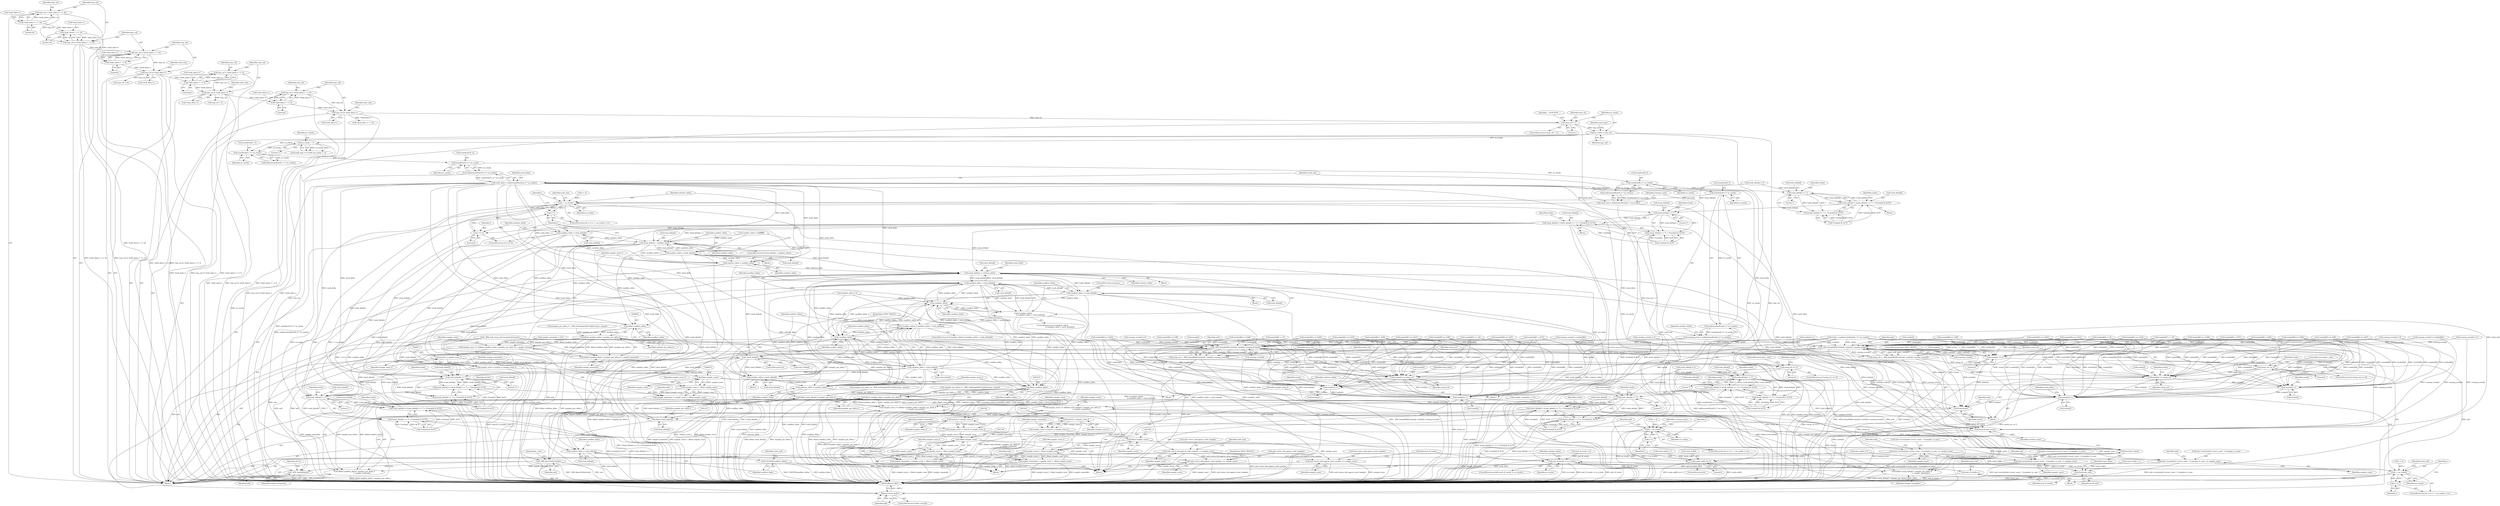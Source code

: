 digraph "0_wildmidi_660b513d99bced8783a4a5984ac2f742c74ebbdd_1@API" {
"1000405" [label="(Call,sizeof(uint32_t) * no_tracks)"];
"1000398" [label="(Call,sizeof(uint8_t *) * no_tracks)"];
"1000344" [label="(Call,no_tracks > 1)"];
"1000336" [label="(Call,no_tracks = tmp_val)"];
"1000324" [label="(Call,tmp_val < 1)"];
"1000315" [label="(Call,tmp_val |= *midi_data++)"];
"1000308" [label="(Call,tmp_val = *midi_data++ << 8)"];
"1000310" [label="(Call,*midi_data++ << 8)"];
"1000284" [label="(Call,tmp_val |= *midi_data++)"];
"1000277" [label="(Call,tmp_val = *midi_data++ << 8)"];
"1000279" [label="(Call,*midi_data++ << 8)"];
"1000256" [label="(Call,tmp_val |= *midi_data++)"];
"1000249" [label="(Call,tmp_val |= *midi_data++ << 8)"];
"1000242" [label="(Call,tmp_val |= *midi_data++ << 16)"];
"1000235" [label="(Call,tmp_val = *midi_data++ << 24)"];
"1000237" [label="(Call,*midi_data++ << 24)"];
"1000244" [label="(Call,*midi_data++ << 16)"];
"1000251" [label="(Call,*midi_data++ << 8)"];
"1000404" [label="(Call,malloc(sizeof(uint32_t) * no_tracks))"];
"1000402" [label="(Call,track_delta = malloc(sizeof(uint32_t) * no_tracks))"];
"1000593" [label="(Call,track_delta[i] << 7)"];
"1000588" [label="(Call,track_delta[i] = (track_delta[i] << 7) + (*tracks[i] & 0x7F))"];
"1000613" [label="(Call,track_delta[i] << 7)"];
"1000608" [label="(Call,track_delta[i] = (track_delta[i] << 7) + (*tracks[i] & 0x7F))"];
"1000634" [label="(Call,track_delta[i] < smallest_delta)"];
"1000640" [label="(Call,smallest_delta = track_delta[i])"];
"1000656" [label="(Call,subtract_delta = smallest_delta)"];
"1000733" [label="(Call,track_delta[i] -= subtract_delta)"];
"1000747" [label="(Call,smallest_delta > track_delta[i])"];
"1000745" [label="(Call,!smallest_delta)"];
"1000744" [label="(Call,(!smallest_delta)\n                             || (smallest_delta > track_delta[i]))"];
"1000992" [label="(Call,(!smallest_delta) || (smallest_delta > track_delta[i]))"];
"1000993" [label="(Call,!smallest_delta)"];
"1000995" [label="(Call,smallest_delta > track_delta[i])"];
"1000946" [label="(Call,track_delta[i] << 7)"];
"1000941" [label="(Call,track_delta[i] = (track_delta[i] << 7) + (*tracks[i] & 0x7F))"];
"1000972" [label="(Call,track_delta[i] << 7)"];
"1000967" [label="(Call,track_delta[i] = (track_delta[i] << 7) + (*tracks[i] & 0x7F))"];
"1000987" [label="(Call,!track_delta[i])"];
"1001001" [label="(Call,smallest_delta = track_delta[i])"];
"1001008" [label="(Call,subtract_delta = smallest_delta)"];
"1001015" [label="(Call,(float) smallest_delta)"];
"1001014" [label="(Call,(float) smallest_delta * samples_per_delta_f)"];
"1001011" [label="(Call,sample_count_f = (((float) smallest_delta * samples_per_delta_f)\n                              + sample_remainder))"];
"1001022" [label="(Call,(uint32_t) sample_count_f)"];
"1001020" [label="(Call,sample_count = (uint32_t) sample_count_f)"];
"1001029" [label="(Call,(float) sample_count)"];
"1001027" [label="(Call,sample_count_f - (float) sample_count)"];
"1001025" [label="(Call,sample_remainder = sample_count_f - (float) sample_count)"];
"1001013" [label="(Call,((float) smallest_delta * samples_per_delta_f)\n                              + sample_remainder)"];
"1001032" [label="(Call,mdi->events[mdi->event_count - 1].samples_to_next += sample_count)"];
"1001045" [label="(Call,mdi->extra_info.approx_total_samples += sample_count)"];
"1001419" [label="(Call,free(track_delta))"];
"1000971" [label="(Call,(track_delta[i] << 7) + (*tracks[i] & 0x7F))"];
"1000945" [label="(Call,(track_delta[i] << 7) + (*tracks[i] & 0x7F))"];
"1000753" [label="(Call,smallest_delta = track_delta[i])"];
"1000663" [label="(Call,(float) smallest_delta)"];
"1000662" [label="(Call,(float) smallest_delta * samples_per_delta_f)"];
"1000659" [label="(Call,sample_count_f = (((float) smallest_delta * samples_per_delta_f) + sample_remainder))"];
"1000670" [label="(Call,(uint32_t) sample_count_f)"];
"1000668" [label="(Call,sample_count = (uint32_t) sample_count_f)"];
"1000677" [label="(Call,(float) sample_count)"];
"1000675" [label="(Call,sample_count_f - (float) sample_count)"];
"1000673" [label="(Call,sample_remainder = sample_count_f - (float) sample_count)"];
"1000680" [label="(Call,mdi->events[mdi->event_count - 1].samples_to_next += sample_count)"];
"1001331" [label="(Call,mdi->events[mdi->event_count - 1].samples_to_next += sample_count)"];
"1000693" [label="(Call,mdi->extra_info.approx_total_samples += sample_count)"];
"1001344" [label="(Call,mdi->extra_info.approx_total_samples += sample_count)"];
"1000661" [label="(Call,((float) smallest_delta * samples_per_delta_f) + sample_remainder)"];
"1001311" [label="(Call,(float) track_delta[i] * samples_per_delta_f)"];
"1001308" [label="(Call,sample_count_f = (((float) track_delta[i] * samples_per_delta_f)\n                                   + sample_remainder))"];
"1001321" [label="(Call,(uint32_t) sample_count_f)"];
"1001319" [label="(Call,sample_count = (uint32_t) sample_count_f)"];
"1001328" [label="(Call,(float) sample_count)"];
"1001326" [label="(Call,sample_count_f - (float) sample_count)"];
"1001324" [label="(Call,sample_remainder = sample_count_f - (float) sample_count)"];
"1001310" [label="(Call,((float) track_delta[i] * samples_per_delta_f)\n                                   + sample_remainder)"];
"1001352" [label="(Call,smallest_delta = track_delta[i])"];
"1001357" [label="(Call,UNUSED(smallest_delta))"];
"1000651" [label="(Call,smallest_delta = track_delta[i])"];
"1000612" [label="(Call,(track_delta[i] << 7) + (*tracks[i] & 0x7F))"];
"1000592" [label="(Call,(track_delta[i] << 7) + (*tracks[i] & 0x7F))"];
"1001267" [label="(Call,track_delta[i] << 7)"];
"1001262" [label="(Call,track_delta[i] = (track_delta[i] << 7) + (*tracks[i] & 0x7F))"];
"1001293" [label="(Call,track_delta[i] << 7)"];
"1001288" [label="(Call,track_delta[i] = (track_delta[i] << 7) + (*tracks[i] & 0x7F))"];
"1001312" [label="(Call,(float) track_delta[i])"];
"1001292" [label="(Call,(track_delta[i] << 7) + (*tracks[i] & 0x7F))"];
"1001266" [label="(Call,(track_delta[i] << 7) + (*tracks[i] & 0x7F))"];
"1000412" [label="(Call,sizeof(uint8_t) * no_tracks)"];
"1000411" [label="(Call,malloc(sizeof(uint8_t) * no_tracks))"];
"1000409" [label="(Call,track_end = malloc(sizeof(uint8_t) * no_tracks))"];
"1001359" [label="(Call,track_end[i] == 0)"];
"1001417" [label="(Call,free(track_end))"];
"1000419" [label="(Call,sizeof(uint8_t) * no_tracks)"];
"1000418" [label="(Call,malloc(sizeof(uint8_t) * no_tracks))"];
"1000416" [label="(Call,running_event = malloc(sizeof(uint8_t) * no_tracks))"];
"1000763" [label="(Call,_WM_SetupMidiEvent(mdi, tracks[i], running_event[i]))"];
"1000761" [label="(Call,setup_ret = _WM_SetupMidiEvent(mdi, tracks[i], running_event[i]))"];
"1000772" [label="(Call,setup_ret == 0)"];
"1000926" [label="(Call,tracks[i] += setup_ret)"];
"1000957" [label="(Call,tracks[i]++)"];
"1000983" [label="(Call,tracks[i]++)"];
"1001423" [label="(Call,free(tracks))"];
"1000860" [label="(Call,tracks[i] += 3)"];
"1001412" [label="(Call,_WM_ResetToStart(mdi))"];
"1001429" [label="(Return,return (mdi);)"];
"1001431" [label="(Call,_WM_freeMDI(mdi))"];
"1001421" [label="(Call,free(running_event))"];
"1001086" [label="(Call,_WM_SetupMidiEvent(mdi, tracks[i], running_event[i]))"];
"1001084" [label="(Call,setup_ret = _WM_SetupMidiEvent(mdi, tracks[i], running_event[i]))"];
"1001095" [label="(Call,setup_ret == 0)"];
"1001242" [label="(Call,tracks[i] += setup_ret)"];
"1001278" [label="(Call,tracks[i]++)"];
"1001304" [label="(Call,tracks[i]++)"];
"1000430" [label="(Call,i < no_tracks)"];
"1000433" [label="(Call,i++)"];
"1000648" [label="(Call,i == 0)"];
"1000706" [label="(Call,end_of_tracks != no_tracks)"];
"1000717" [label="(Call,i < no_tracks)"];
"1000720" [label="(Call,i++)"];
"1000853" [label="(Call,end_of_tracks++)"];
"1001071" [label="(Call,i < no_tracks)"];
"1001074" [label="(Call,i++)"];
"1000612" [label="(Call,(track_delta[i] << 7) + (*tracks[i] & 0x7F))"];
"1000598" [label="(Call,*tracks[i] & 0x7F)"];
"1000245" [label="(Call,*midi_data++)"];
"1000946" [label="(Call,track_delta[i] << 7)"];
"1000639" [label="(Block,)"];
"1000280" [label="(Call,*midi_data++)"];
"1000406" [label="(Call,sizeof(uint32_t))"];
"1001083" [label="(Block,)"];
"1000725" [label="(Identifier,track_end)"];
"1000830" [label="(Call,tracks[i][0] == 0xff)"];
"1001358" [label="(Identifier,smallest_delta)"];
"1001344" [label="(Call,mdi->extra_info.approx_total_samples += sample_count)"];
"1000795" [label="(Call,running_event[i] = tracks[i][0])"];
"1001026" [label="(Identifier,sample_remainder)"];
"1001032" [label="(Call,mdi->events[mdi->event_count - 1].samples_to_next += sample_count)"];
"1000614" [label="(Call,track_delta[i])"];
"1001301" [label="(Identifier,tracks)"];
"1001422" [label="(Identifier,running_event)"];
"1000702" [label="(Identifier,midi_type)"];
"1000734" [label="(Call,track_delta[i])"];
"1000674" [label="(Identifier,sample_remainder)"];
"1001308" [label="(Call,sample_count_f = (((float) track_delta[i] * samples_per_delta_f)\n                                   + sample_remainder))"];
"1001018" [label="(Identifier,samples_per_delta_f)"];
"1000759" [label="(ControlStructure,do)"];
"1000340" [label="(Call,(midi_type == 0) && (no_tracks > 1))"];
"1000991" [label="(ControlStructure,if ((!smallest_delta) || (smallest_delta > track_delta[i])))"];
"1000959" [label="(Identifier,tracks)"];
"1001087" [label="(Identifier,mdi)"];
"1000621" [label="(Identifier,tracks)"];
"1000865" [label="(ControlStructure,goto NEXT_TRACK;)"];
"1000681" [label="(Call,mdi->events[mdi->event_count - 1].samples_to_next)"];
"1000283" [label="(Literal,8)"];
"1000968" [label="(Call,track_delta[i])"];
"1001000" [label="(Block,)"];
"1000329" [label="(Identifier,__FUNCTION__)"];
"1000709" [label="(Block,)"];
"1000988" [label="(Call,track_delta[i])"];
"1000971" [label="(Call,(track_delta[i] << 7) + (*tracks[i] & 0x7F))"];
"1001243" [label="(Call,tracks[i])"];
"1000432" [label="(Identifier,no_tracks)"];
"1000411" [label="(Call,malloc(sizeof(uint8_t) * no_tracks))"];
"1001077" [label="(Call,running_event[i] = 0)"];
"1000989" [label="(Identifier,track_delta)"];
"1001319" [label="(Call,sample_count = (uint32_t) sample_count_f)"];
"1000662" [label="(Call,(float) smallest_delta * samples_per_delta_f)"];
"1001328" [label="(Call,(float) sample_count)"];
"1000762" [label="(Identifier,setup_ret)"];
"1000651" [label="(Call,smallest_delta = track_delta[i])"];
"1000773" [label="(Identifier,setup_ret)"];
"1000947" [label="(Call,track_delta[i])"];
"1001331" [label="(Call,mdi->events[mdi->event_count - 1].samples_to_next += sample_count)"];
"1000753" [label="(Call,smallest_delta = track_delta[i])"];
"1001001" [label="(Call,smallest_delta = track_delta[i])"];
"1000424" [label="(Identifier,smallest_delta)"];
"1001266" [label="(Call,(track_delta[i] << 7) + (*tracks[i] & 0x7F))"];
"1000957" [label="(Call,tracks[i]++)"];
"1001021" [label="(Identifier,sample_count)"];
"1001046" [label="(Call,mdi->extra_info.approx_total_samples)"];
"1001275" [label="(Identifier,tracks)"];
"1000668" [label="(Call,sample_count = (uint32_t) sample_count_f)"];
"1000692" [label="(Identifier,sample_count)"];
"1000942" [label="(Call,track_delta[i])"];
"1000861" [label="(Call,tracks[i])"];
"1000926" [label="(Call,tracks[i] += setup_ret)"];
"1001424" [label="(Identifier,tracks)"];
"1000945" [label="(Call,(track_delta[i] << 7) + (*tracks[i] & 0x7F))"];
"1000822" [label="(Call,running_event[i] = 0)"];
"1000650" [label="(Literal,0)"];
"1000927" [label="(Call,tracks[i])"];
"1001324" [label="(Call,sample_remainder = sample_count_f - (float) sample_count)"];
"1001326" [label="(Call,sample_count_f - (float) sample_count)"];
"1001002" [label="(Identifier,smallest_delta)"];
"1000758" [label="(ControlStructure,continue;)"];
"1000325" [label="(Identifier,tmp_val)"];
"1000431" [label="(Identifier,i)"];
"1000995" [label="(Call,smallest_delta > track_delta[i])"];
"1000665" [label="(Identifier,smallest_delta)"];
"1001262" [label="(Call,track_delta[i] = (track_delta[i] << 7) + (*tracks[i] & 0x7F))"];
"1001015" [label="(Call,(float) smallest_delta)"];
"1000749" [label="(Call,track_delta[i])"];
"1000706" [label="(Call,end_of_tracks != no_tracks)"];
"1000265" [label="(Call,tmp_val != 6)"];
"1000433" [label="(Call,i++)"];
"1000984" [label="(Call,tracks[i])"];
"1000720" [label="(Call,i++)"];
"1001304" [label="(Call,tracks[i]++)"];
"1000760" [label="(Block,)"];
"1000675" [label="(Call,sample_count_f - (float) sample_count)"];
"1000672" [label="(Identifier,sample_count_f)"];
"1001279" [label="(Call,tracks[i])"];
"1001271" [label="(Literal,7)"];
"1000838" [label="(Call,tracks[i][1] == 0x2f)"];
"1001430" [label="(Identifier,mdi)"];
"1000670" [label="(Call,(uint32_t) sample_count_f)"];
"1001073" [label="(Identifier,no_tracks)"];
"1000258" [label="(Call,*midi_data++)"];
"1000593" [label="(Call,track_delta[i] << 7)"];
"1000748" [label="(Identifier,smallest_delta)"];
"1000404" [label="(Call,malloc(sizeof(uint32_t) * no_tracks))"];
"1000658" [label="(Identifier,smallest_delta)"];
"1000694" [label="(Call,mdi->extra_info.approx_total_samples)"];
"1000241" [label="(Literal,24)"];
"1001027" [label="(Call,sample_count_f - (float) sample_count)"];
"1000238" [label="(Call,*midi_data++)"];
"1001288" [label="(Call,track_delta[i] = (track_delta[i] << 7) + (*tracks[i] & 0x7F))"];
"1001285" [label="(Identifier,tracks)"];
"1000321" [label="(Identifier,midi_size)"];
"1000420" [label="(Call,sizeof(uint8_t))"];
"1000764" [label="(Identifier,mdi)"];
"1001003" [label="(Call,track_delta[i])"];
"1000405" [label="(Call,sizeof(uint32_t) * no_tracks)"];
"1001017" [label="(Identifier,smallest_delta)"];
"1000422" [label="(Identifier,no_tracks)"];
"1001292" [label="(Call,(track_delta[i] << 7) + (*tracks[i] & 0x7F))"];
"1000257" [label="(Identifier,tmp_val)"];
"1000250" [label="(Identifier,tmp_val)"];
"1001309" [label="(Identifier,sample_count_f)"];
"1001051" [label="(Identifier,sample_count)"];
"1000717" [label="(Call,i < no_tracks)"];
"1000699" [label="(Identifier,sample_count)"];
"1001320" [label="(Identifier,sample_count)"];
"1000344" [label="(Call,no_tracks > 1)"];
"1000853" [label="(Call,end_of_tracks++)"];
"1000434" [label="(Identifier,i)"];
"1001095" [label="(Call,setup_ret == 0)"];
"1000293" [label="(Call,tmp_val > 2)"];
"1000676" [label="(Identifier,sample_count_f)"];
"1000570" [label="(Call,running_event[i] = 0)"];
"1001110" [label="(Call,tracks[i][0] < 0xf0)"];
"1001425" [label="(ControlStructure,if (mdi->reverb))"];
"1001310" [label="(Call,((float) track_delta[i] * samples_per_delta_f)\n                                   + sample_remainder)"];
"1000430" [label="(Call,i < no_tracks)"];
"1001010" [label="(Identifier,smallest_delta)"];
"1000649" [label="(Identifier,i)"];
"1000679" [label="(Identifier,sample_count)"];
"1000277" [label="(Call,tmp_val = *midi_data++ << 8)"];
"1000286" [label="(Call,*midi_data++)"];
"1000236" [label="(Identifier,tmp_val)"];
"1000309" [label="(Identifier,tmp_val)"];
"1001019" [label="(Identifier,sample_remainder)"];
"1001097" [label="(Literal,0)"];
"1000417" [label="(Identifier,running_event)"];
"1000323" [label="(ControlStructure,if (tmp_val < 1))"];
"1000427" [label="(Call,i = 0)"];
"1001014" [label="(Call,(float) smallest_delta * samples_per_delta_f)"];
"1001064" [label="(Call,sample_remainder = 0.0)"];
"1000752" [label="(Block,)"];
"1001323" [label="(Identifier,sample_count_f)"];
"1000399" [label="(Call,sizeof(uint8_t *))"];
"1000746" [label="(Identifier,smallest_delta)"];
"1000597" [label="(Literal,7)"];
"1001289" [label="(Call,track_delta[i])"];
"1001306" [label="(Identifier,tracks)"];
"1000921" [label="(Call,samples_per_delta_f = _WM_GetSamplesPerTick(divisions, tempo))"];
"1000324" [label="(Call,tmp_val < 1)"];
"1000129" [label="(Call,end_of_tracks = 0)"];
"1001368" [label="(Identifier,mdi)"];
"1000774" [label="(Literal,0)"];
"1000606" [label="(Identifier,tracks)"];
"1000708" [label="(Identifier,no_tracks)"];
"1001044" [label="(Identifier,sample_count)"];
"1001420" [label="(Identifier,track_delta)"];
"1001418" [label="(Identifier,track_end)"];
"1000648" [label="(Call,i == 0)"];
"1000713" [label="(ControlStructure,for (i = 0; i < no_tracks; i++))"];
"1000737" [label="(Identifier,subtract_delta)"];
"1001335" [label="(Identifier,mdi)"];
"1001075" [label="(Identifier,i)"];
"1000310" [label="(Call,*midi_data++ << 8)"];
"1001352" [label="(Call,smallest_delta = track_delta[i])"];
"1001431" [label="(Call,_WM_freeMDI(mdi))"];
"1000778" [label="(Call,tracks[i][0] > 0x7f)"];
"1001247" [label="(Call,track_delta[i] = 0)"];
"1001413" [label="(Identifier,mdi)"];
"1000977" [label="(Call,*tracks[i] & 0x7F)"];
"1000638" [label="(Identifier,smallest_delta)"];
"1001009" [label="(Identifier,subtract_delta)"];
"1000653" [label="(Call,track_delta[i])"];
"1000601" [label="(Identifier,tracks)"];
"1000326" [label="(Literal,1)"];
"1000745" [label="(Call,!smallest_delta)"];
"1000980" [label="(Identifier,tracks)"];
"1001130" [label="(Call,tracks[i][0] == 0xf0)"];
"1000415" [label="(Identifier,no_tracks)"];
"1000884" [label="(Call,tracks[i][2] == 0x03)"];
"1000776" [label="(ControlStructure,goto _end;)"];
"1000857" [label="(Identifier,track_end)"];
"1000262" [label="(Identifier,midi_size)"];
"1001419" [label="(Call,free(track_delta))"];
"1000787" [label="(Call,tracks[i][0] < 0xf0)"];
"1000951" [label="(Call,*tracks[i] & 0x7F)"];
"1001028" [label="(Identifier,sample_count_f)"];
"1001011" [label="(Call,sample_count_f = (((float) smallest_delta * samples_per_delta_f)\n                              + sample_remainder))"];
"1001020" [label="(Call,sample_count = (uint32_t) sample_count_f)"];
"1000721" [label="(Identifier,i)"];
"1000408" [label="(Identifier,no_tracks)"];
"1000985" [label="(Identifier,tracks)"];
"1001305" [label="(Call,tracks[i])"];
"1000252" [label="(Call,*midi_data++)"];
"1001048" [label="(Identifier,mdi)"];
"1000718" [label="(Identifier,i)"];
"1000336" [label="(Call,no_tracks = tmp_val)"];
"1000993" [label="(Call,!smallest_delta)"];
"1000972" [label="(Call,track_delta[i] << 7)"];
"1000684" [label="(Identifier,mdi)"];
"1000744" [label="(Call,(!smallest_delta)\n                             || (smallest_delta > track_delta[i]))"];
"1001074" [label="(Call,i++)"];
"1001022" [label="(Call,(uint32_t) sample_count_f)"];
"1000659" [label="(Call,sample_count_f = (((float) smallest_delta * samples_per_delta_f) + sample_remainder))"];
"1000740" [label="(Identifier,track_delta)"];
"1000255" [label="(Literal,8)"];
"1001427" [label="(Identifier,mdi)"];
"1001091" [label="(Call,running_event[i])"];
"1000624" [label="(Call,tracks[i]++)"];
"1001237" [label="(Call,samples_per_delta_f = _WM_GetSamplesPerTick(divisions, tempo))"];
"1001312" [label="(Call,(float) track_delta[i])"];
"1000249" [label="(Call,tmp_val |= *midi_data++ << 8)"];
"1001263" [label="(Call,track_delta[i])"];
"1000673" [label="(Call,sample_remainder = sample_count_f - (float) sample_count)"];
"1000392" [label="(Call,_WM_midi_setup_divisions(mdi,divisions))"];
"1000954" [label="(Identifier,tracks)"];
"1000772" [label="(Call,setup_ret == 0)"];
"1001298" [label="(Call,*tracks[i] & 0x7F)"];
"1001185" [label="(Call,tracks[i][0] == 0xff)"];
"1000941" [label="(Call,track_delta[i] = (track_delta[i] << 7) + (*tracks[i] & 0x7F))"];
"1000992" [label="(Call,(!smallest_delta) || (smallest_delta > track_delta[i]))"];
"1001412" [label="(Call,_WM_ResetToStart(mdi))"];
"1000854" [label="(Identifier,end_of_tracks)"];
"1000398" [label="(Call,sizeof(uint8_t *) * no_tracks)"];
"1000419" [label="(Call,sizeof(uint8_t) * no_tracks)"];
"1000426" [label="(ControlStructure,for (i = 0; i < no_tracks; i++))"];
"1001429" [label="(Return,return (mdi);)"];
"1001350" [label="(Identifier,sample_count)"];
"1000666" [label="(Identifier,samples_per_delta_f)"];
"1000903" [label="(Call,tracks[i][4] << 8)"];
"1000964" [label="(Identifier,tracks)"];
"1000652" [label="(Identifier,smallest_delta)"];
"1000663" [label="(Call,(float) smallest_delta)"];
"1000438" [label="(Identifier,midi_size)"];
"1000594" [label="(Call,track_delta[i])"];
"1001104" [label="(Identifier,tracks)"];
"1000613" [label="(Call,track_delta[i] << 7)"];
"1000755" [label="(Call,track_delta[i])"];
"1000732" [label="(Block,)"];
"1000243" [label="(Identifier,tmp_val)"];
"1001219" [label="(Call,tracks[i][4] << 8)"];
"1001082" [label="(ControlStructure,do)"];
"1000895" [label="(Call,tracks[i][3] << 16)"];
"1000973" [label="(Call,track_delta[i])"];
"1000418" [label="(Call,malloc(sizeof(uint8_t) * no_tracks))"];
"1001423" [label="(Call,free(tracks))"];
"1001327" [label="(Identifier,sample_count_f)"];
"1000761" [label="(Call,setup_ret = _WM_SetupMidiEvent(mdi, tracks[i], running_event[i]))"];
"1000669" [label="(Identifier,sample_count)"];
"1000412" [label="(Call,sizeof(uint8_t) * no_tracks)"];
"1000617" [label="(Literal,7)"];
"1001161" [label="(Call,tracks[i][1] == 0x2f)"];
"1001084" [label="(Call,setup_ret = _WM_SetupMidiEvent(mdi, tracks[i], running_event[i]))"];
"1001435" [label="(MethodReturn,RET)"];
"1000346" [label="(Literal,1)"];
"1001242" [label="(Call,tracks[i] += setup_ret)"];
"1000588" [label="(Call,track_delta[i] = (track_delta[i] << 7) + (*tracks[i] & 0x7F))"];
"1000284" [label="(Call,tmp_val |= *midi_data++)"];
"1001193" [label="(Call,tracks[i][1] == 0x51)"];
"1001024" [label="(Identifier,sample_count_f)"];
"1000235" [label="(Call,tmp_val = *midi_data++ << 24)"];
"1000743" [label="(ControlStructure,if ((!smallest_delta)\n                             || (smallest_delta > track_delta[i])))"];
"1001153" [label="(Call,tracks[i][0] == 0xff)"];
"1000342" [label="(Identifier,midi_type)"];
"1000634" [label="(Call,track_delta[i] < smallest_delta)"];
"1001025" [label="(Call,sample_remainder = sample_count_f - (float) sample_count)"];
"1000667" [label="(Identifier,sample_remainder)"];
"1000311" [label="(Call,*midi_data++)"];
"1000845" [label="(Call,tracks[i][2] == 0x00)"];
"1000852" [label="(Block,)"];
"1000609" [label="(Call,track_delta[i])"];
"1000279" [label="(Call,*midi_data++ << 8)"];
"1001351" [label="(JumpTarget,NEXT_TRACK2:)"];
"1000711" [label="(Identifier,smallest_delta)"];
"1000395" [label="(Call,tracks = malloc(sizeof(uint8_t *) * no_tracks))"];
"1000565" [label="(Call,track_end[i] = 0)"];
"1000642" [label="(Call,track_delta[i])"];
"1000256" [label="(Call,tmp_val |= *midi_data++)"];
"1001345" [label="(Call,mdi->extra_info.approx_total_samples)"];
"1001200" [label="(Call,tracks[i][2] == 0x03)"];
"1000314" [label="(Literal,8)"];
"1001099" [label="(ControlStructure,goto _end;)"];
"1000661" [label="(Call,((float) smallest_delta * samples_per_delta_f) + sample_remainder)"];
"1001261" [label="(Block,)"];
"1000807" [label="(Call,tracks[i][0] == 0xf0)"];
"1000855" [label="(Call,track_end[i] = 1)"];
"1000987" [label="(Call,!track_delta[i])"];
"1000983" [label="(Call,tracks[i]++)"];
"1001293" [label="(Call,track_delta[i] << 7)"];
"1001294" [label="(Call,track_delta[i])"];
"1000409" [label="(Call,track_end = malloc(sizeof(uint8_t) * no_tracks))"];
"1001031" [label="(Identifier,sample_count)"];
"1001347" [label="(Identifier,mdi)"];
"1000592" [label="(Call,(track_delta[i] << 7) + (*tracks[i] & 0x7F))"];
"1000248" [label="(Literal,16)"];
"1000877" [label="(Call,tracks[i][1] == 0x51)"];
"1000864" [label="(Literal,3)"];
"1001096" [label="(Identifier,setup_ret)"];
"1000397" [label="(Call,malloc(sizeof(uint8_t *) * no_tracks))"];
"1001321" [label="(Call,(uint32_t) sample_count_f)"];
"1000765" [label="(Call,tracks[i])"];
"1000976" [label="(Literal,7)"];
"1001033" [label="(Call,mdi->events[mdi->event_count - 1].samples_to_next)"];
"1001280" [label="(Identifier,tracks)"];
"1001417" [label="(Call,free(track_end))"];
"1001272" [label="(Call,*tracks[i] & 0x7F)"];
"1000155" [label="(Call,sample_remainder = 0.0)"];
"1000754" [label="(Identifier,smallest_delta)"];
"1000967" [label="(Call,track_delta[i] = (track_delta[i] << 7) + (*tracks[i] & 0x7F))"];
"1001036" [label="(Identifier,mdi)"];
"1000747" [label="(Call,smallest_delta > track_delta[i])"];
"1000935" [label="(Identifier,tracks)"];
"1001432" [label="(Identifier,mdi)"];
"1001067" [label="(ControlStructure,for (i = 0; i < no_tracks; i++))"];
"1001414" [label="(JumpTarget,_end:)"];
"1000763" [label="(Call,_WM_SetupMidiEvent(mdi, tracks[i], running_event[i]))"];
"1000733" [label="(Call,track_delta[i] -= subtract_delta)"];
"1001353" [label="(Identifier,smallest_delta)"];
"1000308" [label="(Call,tmp_val = *midi_data++ << 8)"];
"1000316" [label="(Identifier,tmp_val)"];
"1000285" [label="(Identifier,tmp_val)"];
"1000710" [label="(Call,smallest_delta = 0)"];
"1000423" [label="(Call,smallest_delta = 0xffffffff)"];
"1000869" [label="(Call,tracks[i][0] == 0xff)"];
"1001278" [label="(Call,tracks[i]++)"];
"1001363" [label="(Literal,0)"];
"1000707" [label="(Identifier,end_of_tracks)"];
"1000384" [label="(Call,samples_per_delta_f = _WM_GetSamplesPerTick(divisions, tempo))"];
"1000618" [label="(Call,*tracks[i] & 0x7F)"];
"1000950" [label="(Literal,7)"];
"1000435" [label="(Block,)"];
"1000656" [label="(Call,subtract_delta = smallest_delta)"];
"1001085" [label="(Identifier,setup_ret)"];
"1000345" [label="(Identifier,no_tracks)"];
"1000994" [label="(Identifier,smallest_delta)"];
"1000410" [label="(Identifier,track_end)"];
"1000940" [label="(Block,)"];
"1000930" [label="(Identifier,setup_ret)"];
"1000278" [label="(Identifier,tmp_val)"];
"1000677" [label="(Call,(float) sample_count)"];
"1000587" [label="(Block,)"];
"1000860" [label="(Call,tracks[i] += 3)"];
"1000771" [label="(ControlStructure,if (setup_ret == 0))"];
"1001211" [label="(Call,tracks[i][3] << 16)"];
"1001029" [label="(Call,(float) sample_count)"];
"1001012" [label="(Identifier,sample_count_f)"];
"1000657" [label="(Identifier,subtract_delta)"];
"1000693" [label="(Call,mdi->extra_info.approx_total_samples += sample_count)"];
"1000814" [label="(Call,tracks[i][0] == 0xf7)"];
"1000635" [label="(Call,track_delta[i])"];
"1001354" [label="(Call,track_delta[i])"];
"1000719" [label="(Identifier,no_tracks)"];
"1001137" [label="(Call,tracks[i][0] == 0xf7)"];
"1001311" [label="(Call,(float) track_delta[i] * samples_per_delta_f)"];
"1000647" [label="(ControlStructure,if (i == 0))"];
"1000660" [label="(Identifier,sample_count_f)"];
"1001086" [label="(Call,_WM_SetupMidiEvent(mdi, tracks[i], running_event[i]))"];
"1000290" [label="(Identifier,midi_size)"];
"1000958" [label="(Call,tracks[i])"];
"1000714" [label="(Call,i = 0)"];
"1001006" [label="(JumpTarget,NEXT_TRACK:)"];
"1001434" [label="(Identifier,NULL)"];
"1000575" [label="(Call,track_delta[i] = 0)"];
"1001068" [label="(Call,i = 0)"];
"1001325" [label="(Identifier,sample_remainder)"];
"1000244" [label="(Call,*midi_data++ << 16)"];
"1000237" [label="(Call,*midi_data++ << 24)"];
"1001343" [label="(Identifier,sample_count)"];
"1001246" [label="(Identifier,setup_ret)"];
"1001045" [label="(Call,mdi->extra_info.approx_total_samples += sample_count)"];
"1000251" [label="(Call,*midi_data++ << 8)"];
"1001317" [label="(Identifier,samples_per_delta_f)"];
"1001249" [label="(Identifier,track_delta)"];
"1000403" [label="(Identifier,track_delta)"];
"1000401" [label="(Identifier,no_tracks)"];
"1000589" [label="(Call,track_delta[i])"];
"1001359" [label="(Call,track_end[i] == 0)"];
"1000608" [label="(Call,track_delta[i] = (track_delta[i] << 7) + (*tracks[i] & 0x7F))"];
"1001297" [label="(Literal,7)"];
"1000413" [label="(Call,sizeof(uint8_t))"];
"1000315" [label="(Call,tmp_val |= *midi_data++)"];
"1000317" [label="(Call,*midi_data++)"];
"1000122" [label="(Block,)"];
"1000641" [label="(Identifier,smallest_delta)"];
"1000358" [label="(Call,*midi_data++ << 8)"];
"1000338" [label="(Identifier,tmp_val)"];
"1001101" [label="(Call,tracks[i][0] > 0x7f)"];
"1001118" [label="(Call,running_event[i] = tracks[i][0])"];
"1001318" [label="(Identifier,sample_remainder)"];
"1001332" [label="(Call,mdi->events[mdi->event_count - 1].samples_to_next)"];
"1000633" [label="(ControlStructure,if (track_delta[i] < smallest_delta))"];
"1001314" [label="(Call,track_delta[i])"];
"1000626" [label="(Identifier,tracks)"];
"1001361" [label="(Identifier,track_end)"];
"1001357" [label="(Call,UNUSED(smallest_delta))"];
"1001330" [label="(Identifier,sample_count)"];
"1000680" [label="(Call,mdi->events[mdi->event_count - 1].samples_to_next += sample_count)"];
"1001168" [label="(Call,tracks[i][2] == 0x00)"];
"1000705" [label="(ControlStructure,while (end_of_tracks != no_tracks))"];
"1001072" [label="(Identifier,i)"];
"1000768" [label="(Call,running_event[i])"];
"1000781" [label="(Identifier,tracks)"];
"1001071" [label="(Call,i < no_tracks)"];
"1000696" [label="(Identifier,mdi)"];
"1000416" [label="(Call,running_event = malloc(sizeof(uint8_t) * no_tracks))"];
"1000402" [label="(Call,track_delta = malloc(sizeof(uint32_t) * no_tracks))"];
"1001079" [label="(Identifier,running_event)"];
"1001013" [label="(Call,((float) smallest_delta * samples_per_delta_f)\n                              + sample_remainder)"];
"1001008" [label="(Call,subtract_delta = smallest_delta)"];
"1000242" [label="(Call,tmp_val |= *midi_data++ << 16)"];
"1001088" [label="(Call,tracks[i])"];
"1001094" [label="(ControlStructure,if (setup_ret == 0))"];
"1001176" [label="(Call,track_end[i] = 1)"];
"1001268" [label="(Call,track_delta[i])"];
"1001421" [label="(Call,free(running_event))"];
"1001267" [label="(Call,track_delta[i] << 7)"];
"1000337" [label="(Identifier,no_tracks)"];
"1000997" [label="(Call,track_delta[i])"];
"1001145" [label="(Call,running_event[i] = 0)"];
"1000996" [label="(Identifier,smallest_delta)"];
"1000640" [label="(Call,smallest_delta = track_delta[i])"];
"1001360" [label="(Call,track_end[i])"];
"1000405" -> "1000404"  [label="AST: "];
"1000405" -> "1000408"  [label="CFG: "];
"1000406" -> "1000405"  [label="AST: "];
"1000408" -> "1000405"  [label="AST: "];
"1000404" -> "1000405"  [label="CFG: "];
"1000405" -> "1000404"  [label="DDG: no_tracks"];
"1000398" -> "1000405"  [label="DDG: no_tracks"];
"1000405" -> "1000412"  [label="DDG: no_tracks"];
"1000398" -> "1000397"  [label="AST: "];
"1000398" -> "1000401"  [label="CFG: "];
"1000399" -> "1000398"  [label="AST: "];
"1000401" -> "1000398"  [label="AST: "];
"1000397" -> "1000398"  [label="CFG: "];
"1000398" -> "1000397"  [label="DDG: no_tracks"];
"1000344" -> "1000398"  [label="DDG: no_tracks"];
"1000336" -> "1000398"  [label="DDG: no_tracks"];
"1000344" -> "1000340"  [label="AST: "];
"1000344" -> "1000346"  [label="CFG: "];
"1000345" -> "1000344"  [label="AST: "];
"1000346" -> "1000344"  [label="AST: "];
"1000340" -> "1000344"  [label="CFG: "];
"1000344" -> "1001435"  [label="DDG: no_tracks"];
"1000344" -> "1000340"  [label="DDG: no_tracks"];
"1000344" -> "1000340"  [label="DDG: 1"];
"1000336" -> "1000344"  [label="DDG: no_tracks"];
"1000336" -> "1000122"  [label="AST: "];
"1000336" -> "1000338"  [label="CFG: "];
"1000337" -> "1000336"  [label="AST: "];
"1000338" -> "1000336"  [label="AST: "];
"1000342" -> "1000336"  [label="CFG: "];
"1000336" -> "1001435"  [label="DDG: tmp_val"];
"1000336" -> "1001435"  [label="DDG: no_tracks"];
"1000324" -> "1000336"  [label="DDG: tmp_val"];
"1000324" -> "1000323"  [label="AST: "];
"1000324" -> "1000326"  [label="CFG: "];
"1000325" -> "1000324"  [label="AST: "];
"1000326" -> "1000324"  [label="AST: "];
"1000329" -> "1000324"  [label="CFG: "];
"1000337" -> "1000324"  [label="CFG: "];
"1000324" -> "1001435"  [label="DDG: tmp_val < 1"];
"1000324" -> "1001435"  [label="DDG: tmp_val"];
"1000315" -> "1000324"  [label="DDG: tmp_val"];
"1000315" -> "1000122"  [label="AST: "];
"1000315" -> "1000317"  [label="CFG: "];
"1000316" -> "1000315"  [label="AST: "];
"1000317" -> "1000315"  [label="AST: "];
"1000321" -> "1000315"  [label="CFG: "];
"1000315" -> "1001435"  [label="DDG: tmp_val |= *midi_data++"];
"1000315" -> "1001435"  [label="DDG: *midi_data++"];
"1000308" -> "1000315"  [label="DDG: tmp_val"];
"1000310" -> "1000315"  [label="DDG: *midi_data++"];
"1000315" -> "1000358"  [label="DDG: *midi_data++"];
"1000308" -> "1000122"  [label="AST: "];
"1000308" -> "1000310"  [label="CFG: "];
"1000309" -> "1000308"  [label="AST: "];
"1000310" -> "1000308"  [label="AST: "];
"1000316" -> "1000308"  [label="CFG: "];
"1000308" -> "1001435"  [label="DDG: *midi_data++ << 8"];
"1000310" -> "1000308"  [label="DDG: *midi_data++"];
"1000310" -> "1000308"  [label="DDG: 8"];
"1000310" -> "1000314"  [label="CFG: "];
"1000311" -> "1000310"  [label="AST: "];
"1000314" -> "1000310"  [label="AST: "];
"1000284" -> "1000310"  [label="DDG: *midi_data++"];
"1000284" -> "1000122"  [label="AST: "];
"1000284" -> "1000286"  [label="CFG: "];
"1000285" -> "1000284"  [label="AST: "];
"1000286" -> "1000284"  [label="AST: "];
"1000290" -> "1000284"  [label="CFG: "];
"1000284" -> "1001435"  [label="DDG: *midi_data++"];
"1000284" -> "1001435"  [label="DDG: tmp_val |= *midi_data++"];
"1000277" -> "1000284"  [label="DDG: tmp_val"];
"1000279" -> "1000284"  [label="DDG: *midi_data++"];
"1000284" -> "1000293"  [label="DDG: tmp_val"];
"1000277" -> "1000122"  [label="AST: "];
"1000277" -> "1000279"  [label="CFG: "];
"1000278" -> "1000277"  [label="AST: "];
"1000279" -> "1000277"  [label="AST: "];
"1000285" -> "1000277"  [label="CFG: "];
"1000277" -> "1001435"  [label="DDG: *midi_data++ << 8"];
"1000279" -> "1000277"  [label="DDG: *midi_data++"];
"1000279" -> "1000277"  [label="DDG: 8"];
"1000279" -> "1000283"  [label="CFG: "];
"1000280" -> "1000279"  [label="AST: "];
"1000283" -> "1000279"  [label="AST: "];
"1000256" -> "1000279"  [label="DDG: *midi_data++"];
"1000256" -> "1000122"  [label="AST: "];
"1000256" -> "1000258"  [label="CFG: "];
"1000257" -> "1000256"  [label="AST: "];
"1000258" -> "1000256"  [label="AST: "];
"1000262" -> "1000256"  [label="CFG: "];
"1000256" -> "1001435"  [label="DDG: *midi_data++"];
"1000256" -> "1001435"  [label="DDG: tmp_val |= *midi_data++"];
"1000249" -> "1000256"  [label="DDG: tmp_val"];
"1000251" -> "1000256"  [label="DDG: *midi_data++"];
"1000256" -> "1000265"  [label="DDG: tmp_val"];
"1000249" -> "1000122"  [label="AST: "];
"1000249" -> "1000251"  [label="CFG: "];
"1000250" -> "1000249"  [label="AST: "];
"1000251" -> "1000249"  [label="AST: "];
"1000257" -> "1000249"  [label="CFG: "];
"1000249" -> "1001435"  [label="DDG: *midi_data++ << 8"];
"1000249" -> "1001435"  [label="DDG: tmp_val |= *midi_data++ << 8"];
"1000242" -> "1000249"  [label="DDG: tmp_val"];
"1000251" -> "1000249"  [label="DDG: *midi_data++"];
"1000251" -> "1000249"  [label="DDG: 8"];
"1000242" -> "1000122"  [label="AST: "];
"1000242" -> "1000244"  [label="CFG: "];
"1000243" -> "1000242"  [label="AST: "];
"1000244" -> "1000242"  [label="AST: "];
"1000250" -> "1000242"  [label="CFG: "];
"1000242" -> "1001435"  [label="DDG: tmp_val |= *midi_data++ << 16"];
"1000242" -> "1001435"  [label="DDG: *midi_data++ << 16"];
"1000235" -> "1000242"  [label="DDG: tmp_val"];
"1000244" -> "1000242"  [label="DDG: *midi_data++"];
"1000244" -> "1000242"  [label="DDG: 16"];
"1000235" -> "1000122"  [label="AST: "];
"1000235" -> "1000237"  [label="CFG: "];
"1000236" -> "1000235"  [label="AST: "];
"1000237" -> "1000235"  [label="AST: "];
"1000243" -> "1000235"  [label="CFG: "];
"1000235" -> "1001435"  [label="DDG: *midi_data++ << 24"];
"1000237" -> "1000235"  [label="DDG: *midi_data++"];
"1000237" -> "1000235"  [label="DDG: 24"];
"1000237" -> "1000241"  [label="CFG: "];
"1000238" -> "1000237"  [label="AST: "];
"1000241" -> "1000237"  [label="AST: "];
"1000237" -> "1000244"  [label="DDG: *midi_data++"];
"1000244" -> "1000248"  [label="CFG: "];
"1000245" -> "1000244"  [label="AST: "];
"1000248" -> "1000244"  [label="AST: "];
"1000244" -> "1000251"  [label="DDG: *midi_data++"];
"1000251" -> "1000255"  [label="CFG: "];
"1000252" -> "1000251"  [label="AST: "];
"1000255" -> "1000251"  [label="AST: "];
"1000404" -> "1000402"  [label="AST: "];
"1000402" -> "1000404"  [label="CFG: "];
"1000404" -> "1001435"  [label="DDG: sizeof(uint32_t) * no_tracks"];
"1000404" -> "1000402"  [label="DDG: sizeof(uint32_t) * no_tracks"];
"1000402" -> "1000122"  [label="AST: "];
"1000403" -> "1000402"  [label="AST: "];
"1000410" -> "1000402"  [label="CFG: "];
"1000402" -> "1001435"  [label="DDG: malloc(sizeof(uint32_t) * no_tracks)"];
"1000402" -> "1000593"  [label="DDG: track_delta"];
"1000402" -> "1000613"  [label="DDG: track_delta"];
"1000402" -> "1000634"  [label="DDG: track_delta"];
"1000402" -> "1000640"  [label="DDG: track_delta"];
"1000402" -> "1000651"  [label="DDG: track_delta"];
"1000402" -> "1000733"  [label="DDG: track_delta"];
"1000402" -> "1000747"  [label="DDG: track_delta"];
"1000402" -> "1000753"  [label="DDG: track_delta"];
"1000402" -> "1000946"  [label="DDG: track_delta"];
"1000402" -> "1000972"  [label="DDG: track_delta"];
"1000402" -> "1000987"  [label="DDG: track_delta"];
"1000402" -> "1000995"  [label="DDG: track_delta"];
"1000402" -> "1001001"  [label="DDG: track_delta"];
"1000402" -> "1001267"  [label="DDG: track_delta"];
"1000402" -> "1001293"  [label="DDG: track_delta"];
"1000402" -> "1001312"  [label="DDG: track_delta"];
"1000402" -> "1001352"  [label="DDG: track_delta"];
"1000402" -> "1001419"  [label="DDG: track_delta"];
"1000593" -> "1000592"  [label="AST: "];
"1000593" -> "1000597"  [label="CFG: "];
"1000594" -> "1000593"  [label="AST: "];
"1000597" -> "1000593"  [label="AST: "];
"1000601" -> "1000593"  [label="CFG: "];
"1000593" -> "1000588"  [label="DDG: track_delta[i]"];
"1000593" -> "1000588"  [label="DDG: 7"];
"1000593" -> "1000592"  [label="DDG: track_delta[i]"];
"1000593" -> "1000592"  [label="DDG: 7"];
"1000588" -> "1000593"  [label="DDG: track_delta[i]"];
"1000575" -> "1000593"  [label="DDG: track_delta[i]"];
"1000588" -> "1000587"  [label="AST: "];
"1000588" -> "1000592"  [label="CFG: "];
"1000589" -> "1000588"  [label="AST: "];
"1000592" -> "1000588"  [label="AST: "];
"1000606" -> "1000588"  [label="CFG: "];
"1000598" -> "1000588"  [label="DDG: *tracks[i]"];
"1000598" -> "1000588"  [label="DDG: 0x7F"];
"1000588" -> "1000613"  [label="DDG: track_delta[i]"];
"1000613" -> "1000612"  [label="AST: "];
"1000613" -> "1000617"  [label="CFG: "];
"1000614" -> "1000613"  [label="AST: "];
"1000617" -> "1000613"  [label="AST: "];
"1000621" -> "1000613"  [label="CFG: "];
"1000613" -> "1000608"  [label="DDG: track_delta[i]"];
"1000613" -> "1000608"  [label="DDG: 7"];
"1000613" -> "1000612"  [label="DDG: track_delta[i]"];
"1000613" -> "1000612"  [label="DDG: 7"];
"1000575" -> "1000613"  [label="DDG: track_delta[i]"];
"1000608" -> "1000435"  [label="AST: "];
"1000608" -> "1000612"  [label="CFG: "];
"1000609" -> "1000608"  [label="AST: "];
"1000612" -> "1000608"  [label="AST: "];
"1000626" -> "1000608"  [label="CFG: "];
"1000608" -> "1001435"  [label="DDG: track_delta[i]"];
"1000608" -> "1001435"  [label="DDG: (track_delta[i] << 7) + (*tracks[i] & 0x7F)"];
"1000618" -> "1000608"  [label="DDG: *tracks[i]"];
"1000618" -> "1000608"  [label="DDG: 0x7F"];
"1000608" -> "1000634"  [label="DDG: track_delta[i]"];
"1000608" -> "1000651"  [label="DDG: track_delta[i]"];
"1000608" -> "1000733"  [label="DDG: track_delta[i]"];
"1000608" -> "1000946"  [label="DDG: track_delta[i]"];
"1000608" -> "1000972"  [label="DDG: track_delta[i]"];
"1000608" -> "1001352"  [label="DDG: track_delta[i]"];
"1000608" -> "1001419"  [label="DDG: track_delta[i]"];
"1000634" -> "1000633"  [label="AST: "];
"1000634" -> "1000638"  [label="CFG: "];
"1000635" -> "1000634"  [label="AST: "];
"1000638" -> "1000634"  [label="AST: "];
"1000641" -> "1000634"  [label="CFG: "];
"1000434" -> "1000634"  [label="CFG: "];
"1000634" -> "1001435"  [label="DDG: smallest_delta"];
"1000634" -> "1001435"  [label="DDG: track_delta[i]"];
"1000634" -> "1001435"  [label="DDG: track_delta[i] < smallest_delta"];
"1000640" -> "1000634"  [label="DDG: smallest_delta"];
"1000651" -> "1000634"  [label="DDG: smallest_delta"];
"1000423" -> "1000634"  [label="DDG: smallest_delta"];
"1000634" -> "1000640"  [label="DDG: track_delta[i]"];
"1000634" -> "1000656"  [label="DDG: smallest_delta"];
"1000634" -> "1000663"  [label="DDG: smallest_delta"];
"1000634" -> "1000733"  [label="DDG: track_delta[i]"];
"1000634" -> "1000946"  [label="DDG: track_delta[i]"];
"1000634" -> "1000972"  [label="DDG: track_delta[i]"];
"1000634" -> "1001352"  [label="DDG: track_delta[i]"];
"1000634" -> "1001419"  [label="DDG: track_delta[i]"];
"1000640" -> "1000639"  [label="AST: "];
"1000640" -> "1000642"  [label="CFG: "];
"1000641" -> "1000640"  [label="AST: "];
"1000642" -> "1000640"  [label="AST: "];
"1000434" -> "1000640"  [label="CFG: "];
"1000640" -> "1001435"  [label="DDG: smallest_delta"];
"1000640" -> "1001435"  [label="DDG: track_delta[i]"];
"1000640" -> "1000656"  [label="DDG: smallest_delta"];
"1000640" -> "1000663"  [label="DDG: smallest_delta"];
"1000656" -> "1000122"  [label="AST: "];
"1000656" -> "1000658"  [label="CFG: "];
"1000657" -> "1000656"  [label="AST: "];
"1000658" -> "1000656"  [label="AST: "];
"1000660" -> "1000656"  [label="CFG: "];
"1000656" -> "1001435"  [label="DDG: subtract_delta"];
"1000651" -> "1000656"  [label="DDG: smallest_delta"];
"1000423" -> "1000656"  [label="DDG: smallest_delta"];
"1000656" -> "1000733"  [label="DDG: subtract_delta"];
"1000733" -> "1000732"  [label="AST: "];
"1000733" -> "1000737"  [label="CFG: "];
"1000734" -> "1000733"  [label="AST: "];
"1000737" -> "1000733"  [label="AST: "];
"1000740" -> "1000733"  [label="CFG: "];
"1000733" -> "1001435"  [label="DDG: track_delta[i]"];
"1000733" -> "1001435"  [label="DDG: subtract_delta"];
"1001008" -> "1000733"  [label="DDG: subtract_delta"];
"1000987" -> "1000733"  [label="DDG: track_delta[i]"];
"1000747" -> "1000733"  [label="DDG: track_delta[i]"];
"1000995" -> "1000733"  [label="DDG: track_delta[i]"];
"1000733" -> "1000747"  [label="DDG: track_delta[i]"];
"1000733" -> "1000753"  [label="DDG: track_delta[i]"];
"1000733" -> "1000946"  [label="DDG: track_delta[i]"];
"1000733" -> "1000972"  [label="DDG: track_delta[i]"];
"1000733" -> "1001419"  [label="DDG: track_delta[i]"];
"1000747" -> "1000744"  [label="AST: "];
"1000747" -> "1000749"  [label="CFG: "];
"1000748" -> "1000747"  [label="AST: "];
"1000749" -> "1000747"  [label="AST: "];
"1000744" -> "1000747"  [label="CFG: "];
"1000747" -> "1001435"  [label="DDG: smallest_delta"];
"1000747" -> "1001435"  [label="DDG: track_delta[i]"];
"1000747" -> "1000745"  [label="DDG: smallest_delta"];
"1000747" -> "1000744"  [label="DDG: smallest_delta"];
"1000747" -> "1000744"  [label="DDG: track_delta[i]"];
"1000745" -> "1000747"  [label="DDG: smallest_delta"];
"1000747" -> "1000753"  [label="DDG: track_delta[i]"];
"1000747" -> "1000946"  [label="DDG: track_delta[i]"];
"1000747" -> "1000972"  [label="DDG: track_delta[i]"];
"1000747" -> "1000993"  [label="DDG: smallest_delta"];
"1000747" -> "1001008"  [label="DDG: smallest_delta"];
"1000747" -> "1001015"  [label="DDG: smallest_delta"];
"1000747" -> "1001419"  [label="DDG: track_delta[i]"];
"1000745" -> "1000744"  [label="AST: "];
"1000745" -> "1000746"  [label="CFG: "];
"1000746" -> "1000745"  [label="AST: "];
"1000748" -> "1000745"  [label="CFG: "];
"1000744" -> "1000745"  [label="CFG: "];
"1000745" -> "1001435"  [label="DDG: smallest_delta"];
"1000745" -> "1000744"  [label="DDG: smallest_delta"];
"1000753" -> "1000745"  [label="DDG: smallest_delta"];
"1000995" -> "1000745"  [label="DDG: smallest_delta"];
"1000710" -> "1000745"  [label="DDG: smallest_delta"];
"1001001" -> "1000745"  [label="DDG: smallest_delta"];
"1000993" -> "1000745"  [label="DDG: smallest_delta"];
"1000745" -> "1000993"  [label="DDG: smallest_delta"];
"1000745" -> "1001008"  [label="DDG: smallest_delta"];
"1000745" -> "1001015"  [label="DDG: smallest_delta"];
"1000744" -> "1000743"  [label="AST: "];
"1000754" -> "1000744"  [label="CFG: "];
"1000758" -> "1000744"  [label="CFG: "];
"1000744" -> "1001435"  [label="DDG: (!smallest_delta)\n                             || (smallest_delta > track_delta[i])"];
"1000744" -> "1001435"  [label="DDG: smallest_delta > track_delta[i]"];
"1000744" -> "1001435"  [label="DDG: !smallest_delta"];
"1000992" -> "1000744"  [label="DDG: smallest_delta > track_delta[i]"];
"1000744" -> "1000992"  [label="DDG: smallest_delta > track_delta[i]"];
"1000992" -> "1000991"  [label="AST: "];
"1000992" -> "1000993"  [label="CFG: "];
"1000992" -> "1000995"  [label="CFG: "];
"1000993" -> "1000992"  [label="AST: "];
"1000995" -> "1000992"  [label="AST: "];
"1001002" -> "1000992"  [label="CFG: "];
"1001006" -> "1000992"  [label="CFG: "];
"1000992" -> "1001435"  [label="DDG: !smallest_delta"];
"1000992" -> "1001435"  [label="DDG: (!smallest_delta) || (smallest_delta > track_delta[i])"];
"1000992" -> "1001435"  [label="DDG: smallest_delta > track_delta[i]"];
"1000993" -> "1000992"  [label="DDG: smallest_delta"];
"1000995" -> "1000992"  [label="DDG: smallest_delta"];
"1000995" -> "1000992"  [label="DDG: track_delta[i]"];
"1000993" -> "1000994"  [label="CFG: "];
"1000994" -> "1000993"  [label="AST: "];
"1000996" -> "1000993"  [label="CFG: "];
"1000993" -> "1001435"  [label="DDG: smallest_delta"];
"1000753" -> "1000993"  [label="DDG: smallest_delta"];
"1000995" -> "1000993"  [label="DDG: smallest_delta"];
"1000710" -> "1000993"  [label="DDG: smallest_delta"];
"1001001" -> "1000993"  [label="DDG: smallest_delta"];
"1000993" -> "1000995"  [label="DDG: smallest_delta"];
"1000993" -> "1001008"  [label="DDG: smallest_delta"];
"1000993" -> "1001015"  [label="DDG: smallest_delta"];
"1000995" -> "1000997"  [label="CFG: "];
"1000996" -> "1000995"  [label="AST: "];
"1000997" -> "1000995"  [label="AST: "];
"1000995" -> "1001435"  [label="DDG: smallest_delta"];
"1000995" -> "1001435"  [label="DDG: track_delta[i]"];
"1000995" -> "1000946"  [label="DDG: track_delta[i]"];
"1000995" -> "1000972"  [label="DDG: track_delta[i]"];
"1000987" -> "1000995"  [label="DDG: track_delta[i]"];
"1000995" -> "1001001"  [label="DDG: track_delta[i]"];
"1000995" -> "1001008"  [label="DDG: smallest_delta"];
"1000995" -> "1001015"  [label="DDG: smallest_delta"];
"1000995" -> "1001419"  [label="DDG: track_delta[i]"];
"1000946" -> "1000945"  [label="AST: "];
"1000946" -> "1000950"  [label="CFG: "];
"1000947" -> "1000946"  [label="AST: "];
"1000950" -> "1000946"  [label="AST: "];
"1000954" -> "1000946"  [label="CFG: "];
"1000946" -> "1000941"  [label="DDG: track_delta[i]"];
"1000946" -> "1000941"  [label="DDG: 7"];
"1000946" -> "1000945"  [label="DDG: track_delta[i]"];
"1000946" -> "1000945"  [label="DDG: 7"];
"1000987" -> "1000946"  [label="DDG: track_delta[i]"];
"1000941" -> "1000946"  [label="DDG: track_delta[i]"];
"1000941" -> "1000940"  [label="AST: "];
"1000941" -> "1000945"  [label="CFG: "];
"1000942" -> "1000941"  [label="AST: "];
"1000945" -> "1000941"  [label="AST: "];
"1000959" -> "1000941"  [label="CFG: "];
"1000951" -> "1000941"  [label="DDG: *tracks[i]"];
"1000951" -> "1000941"  [label="DDG: 0x7F"];
"1000941" -> "1000972"  [label="DDG: track_delta[i]"];
"1000972" -> "1000971"  [label="AST: "];
"1000972" -> "1000976"  [label="CFG: "];
"1000973" -> "1000972"  [label="AST: "];
"1000976" -> "1000972"  [label="AST: "];
"1000980" -> "1000972"  [label="CFG: "];
"1000972" -> "1000967"  [label="DDG: track_delta[i]"];
"1000972" -> "1000967"  [label="DDG: 7"];
"1000972" -> "1000971"  [label="DDG: track_delta[i]"];
"1000972" -> "1000971"  [label="DDG: 7"];
"1000987" -> "1000972"  [label="DDG: track_delta[i]"];
"1000967" -> "1000760"  [label="AST: "];
"1000967" -> "1000971"  [label="CFG: "];
"1000968" -> "1000967"  [label="AST: "];
"1000971" -> "1000967"  [label="AST: "];
"1000985" -> "1000967"  [label="CFG: "];
"1000967" -> "1001435"  [label="DDG: (track_delta[i] << 7) + (*tracks[i] & 0x7F)"];
"1000977" -> "1000967"  [label="DDG: *tracks[i]"];
"1000977" -> "1000967"  [label="DDG: 0x7F"];
"1000967" -> "1000987"  [label="DDG: track_delta[i]"];
"1000987" -> "1000759"  [label="AST: "];
"1000987" -> "1000988"  [label="CFG: "];
"1000988" -> "1000987"  [label="AST: "];
"1000762" -> "1000987"  [label="CFG: "];
"1000994" -> "1000987"  [label="CFG: "];
"1000987" -> "1001435"  [label="DDG: track_delta[i]"];
"1000987" -> "1001435"  [label="DDG: !track_delta[i]"];
"1000987" -> "1001001"  [label="DDG: track_delta[i]"];
"1000987" -> "1001419"  [label="DDG: track_delta[i]"];
"1001001" -> "1001000"  [label="AST: "];
"1001001" -> "1001003"  [label="CFG: "];
"1001002" -> "1001001"  [label="AST: "];
"1001003" -> "1001001"  [label="AST: "];
"1001006" -> "1001001"  [label="CFG: "];
"1001001" -> "1001435"  [label="DDG: track_delta[i]"];
"1001001" -> "1001435"  [label="DDG: smallest_delta"];
"1001001" -> "1001008"  [label="DDG: smallest_delta"];
"1001001" -> "1001015"  [label="DDG: smallest_delta"];
"1001008" -> "1000709"  [label="AST: "];
"1001008" -> "1001010"  [label="CFG: "];
"1001009" -> "1001008"  [label="AST: "];
"1001010" -> "1001008"  [label="AST: "];
"1001012" -> "1001008"  [label="CFG: "];
"1001008" -> "1001435"  [label="DDG: subtract_delta"];
"1000753" -> "1001008"  [label="DDG: smallest_delta"];
"1000710" -> "1001008"  [label="DDG: smallest_delta"];
"1001015" -> "1001014"  [label="AST: "];
"1001015" -> "1001017"  [label="CFG: "];
"1001016" -> "1001015"  [label="AST: "];
"1001017" -> "1001015"  [label="AST: "];
"1001018" -> "1001015"  [label="CFG: "];
"1001015" -> "1001435"  [label="DDG: smallest_delta"];
"1001015" -> "1001014"  [label="DDG: smallest_delta"];
"1000753" -> "1001015"  [label="DDG: smallest_delta"];
"1000710" -> "1001015"  [label="DDG: smallest_delta"];
"1001014" -> "1001013"  [label="AST: "];
"1001014" -> "1001018"  [label="CFG: "];
"1001018" -> "1001014"  [label="AST: "];
"1001019" -> "1001014"  [label="CFG: "];
"1001014" -> "1001435"  [label="DDG: (float) smallest_delta"];
"1001014" -> "1001435"  [label="DDG: samples_per_delta_f"];
"1001014" -> "1001011"  [label="DDG: (float) smallest_delta"];
"1001014" -> "1001011"  [label="DDG: samples_per_delta_f"];
"1001014" -> "1001013"  [label="DDG: (float) smallest_delta"];
"1001014" -> "1001013"  [label="DDG: samples_per_delta_f"];
"1000662" -> "1001014"  [label="DDG: samples_per_delta_f"];
"1000921" -> "1001014"  [label="DDG: samples_per_delta_f"];
"1001011" -> "1000709"  [label="AST: "];
"1001011" -> "1001013"  [label="CFG: "];
"1001012" -> "1001011"  [label="AST: "];
"1001013" -> "1001011"  [label="AST: "];
"1001021" -> "1001011"  [label="CFG: "];
"1001011" -> "1001435"  [label="DDG: ((float) smallest_delta * samples_per_delta_f)\n                              + sample_remainder"];
"1001025" -> "1001011"  [label="DDG: sample_remainder"];
"1000673" -> "1001011"  [label="DDG: sample_remainder"];
"1001011" -> "1001022"  [label="DDG: sample_count_f"];
"1001022" -> "1001020"  [label="AST: "];
"1001022" -> "1001024"  [label="CFG: "];
"1001023" -> "1001022"  [label="AST: "];
"1001024" -> "1001022"  [label="AST: "];
"1001020" -> "1001022"  [label="CFG: "];
"1001022" -> "1001020"  [label="DDG: sample_count_f"];
"1001022" -> "1001027"  [label="DDG: sample_count_f"];
"1001020" -> "1000709"  [label="AST: "];
"1001021" -> "1001020"  [label="AST: "];
"1001026" -> "1001020"  [label="CFG: "];
"1001020" -> "1001435"  [label="DDG: (uint32_t) sample_count_f"];
"1001020" -> "1001029"  [label="DDG: sample_count"];
"1001029" -> "1001027"  [label="AST: "];
"1001029" -> "1001031"  [label="CFG: "];
"1001030" -> "1001029"  [label="AST: "];
"1001031" -> "1001029"  [label="AST: "];
"1001027" -> "1001029"  [label="CFG: "];
"1001029" -> "1001027"  [label="DDG: sample_count"];
"1001029" -> "1001032"  [label="DDG: sample_count"];
"1001029" -> "1001045"  [label="DDG: sample_count"];
"1001027" -> "1001025"  [label="AST: "];
"1001028" -> "1001027"  [label="AST: "];
"1001025" -> "1001027"  [label="CFG: "];
"1001027" -> "1001435"  [label="DDG: sample_count_f"];
"1001027" -> "1001435"  [label="DDG: (float) sample_count"];
"1001027" -> "1001025"  [label="DDG: sample_count_f"];
"1001027" -> "1001025"  [label="DDG: (float) sample_count"];
"1001025" -> "1000709"  [label="AST: "];
"1001026" -> "1001025"  [label="AST: "];
"1001036" -> "1001025"  [label="CFG: "];
"1001025" -> "1001435"  [label="DDG: sample_remainder"];
"1001025" -> "1001435"  [label="DDG: sample_count_f - (float) sample_count"];
"1001025" -> "1001013"  [label="DDG: sample_remainder"];
"1001013" -> "1001019"  [label="CFG: "];
"1001019" -> "1001013"  [label="AST: "];
"1001013" -> "1001435"  [label="DDG: (float) smallest_delta * samples_per_delta_f"];
"1000673" -> "1001013"  [label="DDG: sample_remainder"];
"1001032" -> "1000709"  [label="AST: "];
"1001032" -> "1001044"  [label="CFG: "];
"1001033" -> "1001032"  [label="AST: "];
"1001044" -> "1001032"  [label="AST: "];
"1001048" -> "1001032"  [label="CFG: "];
"1001032" -> "1001435"  [label="DDG: mdi->events[mdi->event_count - 1].samples_to_next"];
"1000680" -> "1001032"  [label="DDG: mdi->events[mdi->event_count - 1].samples_to_next"];
"1001045" -> "1000709"  [label="AST: "];
"1001045" -> "1001051"  [label="CFG: "];
"1001046" -> "1001045"  [label="AST: "];
"1001051" -> "1001045"  [label="AST: "];
"1000707" -> "1001045"  [label="CFG: "];
"1001045" -> "1001435"  [label="DDG: sample_count"];
"1001045" -> "1001435"  [label="DDG: mdi->extra_info.approx_total_samples"];
"1000693" -> "1001045"  [label="DDG: mdi->extra_info.approx_total_samples"];
"1001419" -> "1000122"  [label="AST: "];
"1001419" -> "1001420"  [label="CFG: "];
"1001420" -> "1001419"  [label="AST: "];
"1001422" -> "1001419"  [label="CFG: "];
"1001419" -> "1001435"  [label="DDG: track_delta"];
"1001312" -> "1001419"  [label="DDG: track_delta[i]"];
"1000971" -> "1000977"  [label="CFG: "];
"1000977" -> "1000971"  [label="AST: "];
"1000971" -> "1001435"  [label="DDG: track_delta[i] << 7"];
"1000971" -> "1001435"  [label="DDG: *tracks[i] & 0x7F"];
"1000977" -> "1000971"  [label="DDG: *tracks[i]"];
"1000977" -> "1000971"  [label="DDG: 0x7F"];
"1000945" -> "1000951"  [label="CFG: "];
"1000951" -> "1000945"  [label="AST: "];
"1000951" -> "1000945"  [label="DDG: *tracks[i]"];
"1000951" -> "1000945"  [label="DDG: 0x7F"];
"1000753" -> "1000752"  [label="AST: "];
"1000753" -> "1000755"  [label="CFG: "];
"1000754" -> "1000753"  [label="AST: "];
"1000755" -> "1000753"  [label="AST: "];
"1000758" -> "1000753"  [label="CFG: "];
"1000753" -> "1001435"  [label="DDG: smallest_delta"];
"1000753" -> "1001435"  [label="DDG: track_delta[i]"];
"1000663" -> "1000662"  [label="AST: "];
"1000663" -> "1000665"  [label="CFG: "];
"1000664" -> "1000663"  [label="AST: "];
"1000665" -> "1000663"  [label="AST: "];
"1000666" -> "1000663"  [label="CFG: "];
"1000663" -> "1001435"  [label="DDG: smallest_delta"];
"1000663" -> "1000662"  [label="DDG: smallest_delta"];
"1000651" -> "1000663"  [label="DDG: smallest_delta"];
"1000423" -> "1000663"  [label="DDG: smallest_delta"];
"1000662" -> "1000661"  [label="AST: "];
"1000662" -> "1000666"  [label="CFG: "];
"1000666" -> "1000662"  [label="AST: "];
"1000667" -> "1000662"  [label="CFG: "];
"1000662" -> "1001435"  [label="DDG: (float) smallest_delta"];
"1000662" -> "1001435"  [label="DDG: samples_per_delta_f"];
"1000662" -> "1000659"  [label="DDG: (float) smallest_delta"];
"1000662" -> "1000659"  [label="DDG: samples_per_delta_f"];
"1000662" -> "1000661"  [label="DDG: (float) smallest_delta"];
"1000662" -> "1000661"  [label="DDG: samples_per_delta_f"];
"1000384" -> "1000662"  [label="DDG: samples_per_delta_f"];
"1000662" -> "1001311"  [label="DDG: samples_per_delta_f"];
"1000659" -> "1000122"  [label="AST: "];
"1000659" -> "1000661"  [label="CFG: "];
"1000660" -> "1000659"  [label="AST: "];
"1000661" -> "1000659"  [label="AST: "];
"1000669" -> "1000659"  [label="CFG: "];
"1000659" -> "1001435"  [label="DDG: ((float) smallest_delta * samples_per_delta_f) + sample_remainder"];
"1000155" -> "1000659"  [label="DDG: sample_remainder"];
"1000659" -> "1000670"  [label="DDG: sample_count_f"];
"1000670" -> "1000668"  [label="AST: "];
"1000670" -> "1000672"  [label="CFG: "];
"1000671" -> "1000670"  [label="AST: "];
"1000672" -> "1000670"  [label="AST: "];
"1000668" -> "1000670"  [label="CFG: "];
"1000670" -> "1000668"  [label="DDG: sample_count_f"];
"1000670" -> "1000675"  [label="DDG: sample_count_f"];
"1000668" -> "1000122"  [label="AST: "];
"1000669" -> "1000668"  [label="AST: "];
"1000674" -> "1000668"  [label="CFG: "];
"1000668" -> "1001435"  [label="DDG: (uint32_t) sample_count_f"];
"1000668" -> "1000677"  [label="DDG: sample_count"];
"1000677" -> "1000675"  [label="AST: "];
"1000677" -> "1000679"  [label="CFG: "];
"1000678" -> "1000677"  [label="AST: "];
"1000679" -> "1000677"  [label="AST: "];
"1000675" -> "1000677"  [label="CFG: "];
"1000677" -> "1000675"  [label="DDG: sample_count"];
"1000677" -> "1000680"  [label="DDG: sample_count"];
"1000677" -> "1000693"  [label="DDG: sample_count"];
"1000675" -> "1000673"  [label="AST: "];
"1000676" -> "1000675"  [label="AST: "];
"1000673" -> "1000675"  [label="CFG: "];
"1000675" -> "1001435"  [label="DDG: sample_count_f"];
"1000675" -> "1001435"  [label="DDG: (float) sample_count"];
"1000675" -> "1000673"  [label="DDG: sample_count_f"];
"1000675" -> "1000673"  [label="DDG: (float) sample_count"];
"1000673" -> "1000122"  [label="AST: "];
"1000674" -> "1000673"  [label="AST: "];
"1000684" -> "1000673"  [label="CFG: "];
"1000673" -> "1001435"  [label="DDG: sample_count_f - (float) sample_count"];
"1000673" -> "1001435"  [label="DDG: sample_remainder"];
"1000680" -> "1000122"  [label="AST: "];
"1000680" -> "1000692"  [label="CFG: "];
"1000681" -> "1000680"  [label="AST: "];
"1000692" -> "1000680"  [label="AST: "];
"1000696" -> "1000680"  [label="CFG: "];
"1000680" -> "1001435"  [label="DDG: mdi->events[mdi->event_count - 1].samples_to_next"];
"1000680" -> "1001331"  [label="DDG: mdi->events[mdi->event_count - 1].samples_to_next"];
"1001331" -> "1001083"  [label="AST: "];
"1001331" -> "1001343"  [label="CFG: "];
"1001332" -> "1001331"  [label="AST: "];
"1001343" -> "1001331"  [label="AST: "];
"1001347" -> "1001331"  [label="CFG: "];
"1001331" -> "1001435"  [label="DDG: mdi->events[mdi->event_count - 1].samples_to_next"];
"1001328" -> "1001331"  [label="DDG: sample_count"];
"1000693" -> "1000122"  [label="AST: "];
"1000693" -> "1000699"  [label="CFG: "];
"1000694" -> "1000693"  [label="AST: "];
"1000699" -> "1000693"  [label="AST: "];
"1000702" -> "1000693"  [label="CFG: "];
"1000693" -> "1001435"  [label="DDG: sample_count"];
"1000693" -> "1001435"  [label="DDG: mdi->extra_info.approx_total_samples"];
"1000693" -> "1001344"  [label="DDG: mdi->extra_info.approx_total_samples"];
"1001344" -> "1001083"  [label="AST: "];
"1001344" -> "1001350"  [label="CFG: "];
"1001345" -> "1001344"  [label="AST: "];
"1001350" -> "1001344"  [label="AST: "];
"1001351" -> "1001344"  [label="CFG: "];
"1001344" -> "1001435"  [label="DDG: sample_count"];
"1001344" -> "1001435"  [label="DDG: mdi->extra_info.approx_total_samples"];
"1001328" -> "1001344"  [label="DDG: sample_count"];
"1000661" -> "1000667"  [label="CFG: "];
"1000667" -> "1000661"  [label="AST: "];
"1000661" -> "1001435"  [label="DDG: (float) smallest_delta * samples_per_delta_f"];
"1000155" -> "1000661"  [label="DDG: sample_remainder"];
"1001311" -> "1001310"  [label="AST: "];
"1001311" -> "1001317"  [label="CFG: "];
"1001312" -> "1001311"  [label="AST: "];
"1001317" -> "1001311"  [label="AST: "];
"1001318" -> "1001311"  [label="CFG: "];
"1001311" -> "1001435"  [label="DDG: (float) track_delta[i]"];
"1001311" -> "1001435"  [label="DDG: samples_per_delta_f"];
"1001311" -> "1001308"  [label="DDG: (float) track_delta[i]"];
"1001311" -> "1001308"  [label="DDG: samples_per_delta_f"];
"1001311" -> "1001310"  [label="DDG: (float) track_delta[i]"];
"1001311" -> "1001310"  [label="DDG: samples_per_delta_f"];
"1001312" -> "1001311"  [label="DDG: track_delta[i]"];
"1001237" -> "1001311"  [label="DDG: samples_per_delta_f"];
"1001308" -> "1001083"  [label="AST: "];
"1001308" -> "1001310"  [label="CFG: "];
"1001309" -> "1001308"  [label="AST: "];
"1001310" -> "1001308"  [label="AST: "];
"1001320" -> "1001308"  [label="CFG: "];
"1001308" -> "1001435"  [label="DDG: ((float) track_delta[i] * samples_per_delta_f)\n                                   + sample_remainder"];
"1001064" -> "1001308"  [label="DDG: sample_remainder"];
"1001324" -> "1001308"  [label="DDG: sample_remainder"];
"1001308" -> "1001321"  [label="DDG: sample_count_f"];
"1001321" -> "1001319"  [label="AST: "];
"1001321" -> "1001323"  [label="CFG: "];
"1001322" -> "1001321"  [label="AST: "];
"1001323" -> "1001321"  [label="AST: "];
"1001319" -> "1001321"  [label="CFG: "];
"1001321" -> "1001319"  [label="DDG: sample_count_f"];
"1001321" -> "1001326"  [label="DDG: sample_count_f"];
"1001319" -> "1001083"  [label="AST: "];
"1001320" -> "1001319"  [label="AST: "];
"1001325" -> "1001319"  [label="CFG: "];
"1001319" -> "1001435"  [label="DDG: (uint32_t) sample_count_f"];
"1001319" -> "1001328"  [label="DDG: sample_count"];
"1001328" -> "1001326"  [label="AST: "];
"1001328" -> "1001330"  [label="CFG: "];
"1001329" -> "1001328"  [label="AST: "];
"1001330" -> "1001328"  [label="AST: "];
"1001326" -> "1001328"  [label="CFG: "];
"1001328" -> "1001326"  [label="DDG: sample_count"];
"1001326" -> "1001324"  [label="AST: "];
"1001327" -> "1001326"  [label="AST: "];
"1001324" -> "1001326"  [label="CFG: "];
"1001326" -> "1001435"  [label="DDG: (float) sample_count"];
"1001326" -> "1001435"  [label="DDG: sample_count_f"];
"1001326" -> "1001324"  [label="DDG: sample_count_f"];
"1001326" -> "1001324"  [label="DDG: (float) sample_count"];
"1001324" -> "1001083"  [label="AST: "];
"1001325" -> "1001324"  [label="AST: "];
"1001335" -> "1001324"  [label="CFG: "];
"1001324" -> "1001435"  [label="DDG: sample_count_f - (float) sample_count"];
"1001324" -> "1001435"  [label="DDG: sample_remainder"];
"1001324" -> "1001310"  [label="DDG: sample_remainder"];
"1001310" -> "1001318"  [label="CFG: "];
"1001318" -> "1001310"  [label="AST: "];
"1001310" -> "1001435"  [label="DDG: (float) track_delta[i] * samples_per_delta_f"];
"1001064" -> "1001310"  [label="DDG: sample_remainder"];
"1001352" -> "1001083"  [label="AST: "];
"1001352" -> "1001354"  [label="CFG: "];
"1001353" -> "1001352"  [label="AST: "];
"1001354" -> "1001352"  [label="AST: "];
"1001358" -> "1001352"  [label="CFG: "];
"1001352" -> "1001435"  [label="DDG: track_delta[i]"];
"1001312" -> "1001352"  [label="DDG: track_delta[i]"];
"1001352" -> "1001357"  [label="DDG: smallest_delta"];
"1001357" -> "1001083"  [label="AST: "];
"1001357" -> "1001358"  [label="CFG: "];
"1001358" -> "1001357"  [label="AST: "];
"1001361" -> "1001357"  [label="CFG: "];
"1001357" -> "1001435"  [label="DDG: UNUSED(smallest_delta)"];
"1001357" -> "1001435"  [label="DDG: smallest_delta"];
"1000651" -> "1000647"  [label="AST: "];
"1000651" -> "1000653"  [label="CFG: "];
"1000652" -> "1000651"  [label="AST: "];
"1000653" -> "1000651"  [label="AST: "];
"1000434" -> "1000651"  [label="CFG: "];
"1000651" -> "1001435"  [label="DDG: smallest_delta"];
"1000651" -> "1001435"  [label="DDG: track_delta[i]"];
"1000612" -> "1000618"  [label="CFG: "];
"1000618" -> "1000612"  [label="AST: "];
"1000612" -> "1001435"  [label="DDG: *tracks[i] & 0x7F"];
"1000612" -> "1001435"  [label="DDG: track_delta[i] << 7"];
"1000618" -> "1000612"  [label="DDG: *tracks[i]"];
"1000618" -> "1000612"  [label="DDG: 0x7F"];
"1000592" -> "1000598"  [label="CFG: "];
"1000598" -> "1000592"  [label="AST: "];
"1000598" -> "1000592"  [label="DDG: *tracks[i]"];
"1000598" -> "1000592"  [label="DDG: 0x7F"];
"1001267" -> "1001266"  [label="AST: "];
"1001267" -> "1001271"  [label="CFG: "];
"1001268" -> "1001267"  [label="AST: "];
"1001271" -> "1001267"  [label="AST: "];
"1001275" -> "1001267"  [label="CFG: "];
"1001267" -> "1001262"  [label="DDG: track_delta[i]"];
"1001267" -> "1001262"  [label="DDG: 7"];
"1001267" -> "1001266"  [label="DDG: track_delta[i]"];
"1001267" -> "1001266"  [label="DDG: 7"];
"1001262" -> "1001267"  [label="DDG: track_delta[i]"];
"1001247" -> "1001267"  [label="DDG: track_delta[i]"];
"1001262" -> "1001261"  [label="AST: "];
"1001262" -> "1001266"  [label="CFG: "];
"1001263" -> "1001262"  [label="AST: "];
"1001266" -> "1001262"  [label="AST: "];
"1001280" -> "1001262"  [label="CFG: "];
"1001272" -> "1001262"  [label="DDG: *tracks[i]"];
"1001272" -> "1001262"  [label="DDG: 0x7F"];
"1001262" -> "1001293"  [label="DDG: track_delta[i]"];
"1001293" -> "1001292"  [label="AST: "];
"1001293" -> "1001297"  [label="CFG: "];
"1001294" -> "1001293"  [label="AST: "];
"1001297" -> "1001293"  [label="AST: "];
"1001301" -> "1001293"  [label="CFG: "];
"1001293" -> "1001288"  [label="DDG: track_delta[i]"];
"1001293" -> "1001288"  [label="DDG: 7"];
"1001293" -> "1001292"  [label="DDG: track_delta[i]"];
"1001293" -> "1001292"  [label="DDG: 7"];
"1001247" -> "1001293"  [label="DDG: track_delta[i]"];
"1001288" -> "1001083"  [label="AST: "];
"1001288" -> "1001292"  [label="CFG: "];
"1001289" -> "1001288"  [label="AST: "];
"1001292" -> "1001288"  [label="AST: "];
"1001306" -> "1001288"  [label="CFG: "];
"1001288" -> "1001435"  [label="DDG: (track_delta[i] << 7) + (*tracks[i] & 0x7F)"];
"1001298" -> "1001288"  [label="DDG: *tracks[i]"];
"1001298" -> "1001288"  [label="DDG: 0x7F"];
"1001288" -> "1001312"  [label="DDG: track_delta[i]"];
"1001312" -> "1001314"  [label="CFG: "];
"1001313" -> "1001312"  [label="AST: "];
"1001314" -> "1001312"  [label="AST: "];
"1001317" -> "1001312"  [label="CFG: "];
"1001292" -> "1001298"  [label="CFG: "];
"1001298" -> "1001292"  [label="AST: "];
"1001292" -> "1001435"  [label="DDG: track_delta[i] << 7"];
"1001292" -> "1001435"  [label="DDG: *tracks[i] & 0x7F"];
"1001298" -> "1001292"  [label="DDG: *tracks[i]"];
"1001298" -> "1001292"  [label="DDG: 0x7F"];
"1001266" -> "1001272"  [label="CFG: "];
"1001272" -> "1001266"  [label="AST: "];
"1001272" -> "1001266"  [label="DDG: *tracks[i]"];
"1001272" -> "1001266"  [label="DDG: 0x7F"];
"1000412" -> "1000411"  [label="AST: "];
"1000412" -> "1000415"  [label="CFG: "];
"1000413" -> "1000412"  [label="AST: "];
"1000415" -> "1000412"  [label="AST: "];
"1000411" -> "1000412"  [label="CFG: "];
"1000412" -> "1000411"  [label="DDG: no_tracks"];
"1000412" -> "1000419"  [label="DDG: no_tracks"];
"1000411" -> "1000409"  [label="AST: "];
"1000409" -> "1000411"  [label="CFG: "];
"1000411" -> "1000409"  [label="DDG: sizeof(uint8_t) * no_tracks"];
"1000409" -> "1000122"  [label="AST: "];
"1000410" -> "1000409"  [label="AST: "];
"1000417" -> "1000409"  [label="CFG: "];
"1000409" -> "1001359"  [label="DDG: track_end"];
"1000409" -> "1001417"  [label="DDG: track_end"];
"1001359" -> "1001082"  [label="AST: "];
"1001359" -> "1001363"  [label="CFG: "];
"1001360" -> "1001359"  [label="AST: "];
"1001363" -> "1001359"  [label="AST: "];
"1001085" -> "1001359"  [label="CFG: "];
"1001075" -> "1001359"  [label="CFG: "];
"1001359" -> "1001435"  [label="DDG: track_end[i] == 0"];
"1001359" -> "1001435"  [label="DDG: track_end[i]"];
"1001176" -> "1001359"  [label="DDG: track_end[i]"];
"1000565" -> "1001359"  [label="DDG: track_end[i]"];
"1001359" -> "1001417"  [label="DDG: track_end[i]"];
"1001417" -> "1000122"  [label="AST: "];
"1001417" -> "1001418"  [label="CFG: "];
"1001418" -> "1001417"  [label="AST: "];
"1001420" -> "1001417"  [label="CFG: "];
"1001417" -> "1001435"  [label="DDG: track_end"];
"1000565" -> "1001417"  [label="DDG: track_end[i]"];
"1000855" -> "1001417"  [label="DDG: track_end[i]"];
"1000419" -> "1000418"  [label="AST: "];
"1000419" -> "1000422"  [label="CFG: "];
"1000420" -> "1000419"  [label="AST: "];
"1000422" -> "1000419"  [label="AST: "];
"1000418" -> "1000419"  [label="CFG: "];
"1000419" -> "1000418"  [label="DDG: no_tracks"];
"1000419" -> "1000430"  [label="DDG: no_tracks"];
"1000418" -> "1000416"  [label="AST: "];
"1000416" -> "1000418"  [label="CFG: "];
"1000418" -> "1001435"  [label="DDG: sizeof(uint8_t) * no_tracks"];
"1000418" -> "1000416"  [label="DDG: sizeof(uint8_t) * no_tracks"];
"1000416" -> "1000122"  [label="AST: "];
"1000417" -> "1000416"  [label="AST: "];
"1000424" -> "1000416"  [label="CFG: "];
"1000416" -> "1001435"  [label="DDG: malloc(sizeof(uint8_t) * no_tracks)"];
"1000416" -> "1000763"  [label="DDG: running_event"];
"1000416" -> "1001086"  [label="DDG: running_event"];
"1000416" -> "1001421"  [label="DDG: running_event"];
"1000763" -> "1000761"  [label="AST: "];
"1000763" -> "1000768"  [label="CFG: "];
"1000764" -> "1000763"  [label="AST: "];
"1000765" -> "1000763"  [label="AST: "];
"1000768" -> "1000763"  [label="AST: "];
"1000761" -> "1000763"  [label="CFG: "];
"1000763" -> "1001435"  [label="DDG: mdi"];
"1000763" -> "1001435"  [label="DDG: tracks[i]"];
"1000763" -> "1001435"  [label="DDG: running_event[i]"];
"1000763" -> "1000761"  [label="DDG: mdi"];
"1000763" -> "1000761"  [label="DDG: tracks[i]"];
"1000763" -> "1000761"  [label="DDG: running_event[i]"];
"1000392" -> "1000763"  [label="DDG: mdi"];
"1000395" -> "1000763"  [label="DDG: tracks"];
"1000983" -> "1000763"  [label="DDG: tracks[i]"];
"1000807" -> "1000763"  [label="DDG: tracks[i][0]"];
"1000869" -> "1000763"  [label="DDG: tracks[i][0]"];
"1000884" -> "1000763"  [label="DDG: tracks[i][2]"];
"1000845" -> "1000763"  [label="DDG: tracks[i][2]"];
"1000814" -> "1000763"  [label="DDG: tracks[i][0]"];
"1000624" -> "1000763"  [label="DDG: tracks[i]"];
"1000838" -> "1000763"  [label="DDG: tracks[i][1]"];
"1000895" -> "1000763"  [label="DDG: tracks[i][3]"];
"1000778" -> "1000763"  [label="DDG: tracks[i][0]"];
"1000860" -> "1000763"  [label="DDG: tracks[i]"];
"1000830" -> "1000763"  [label="DDG: tracks[i][0]"];
"1000877" -> "1000763"  [label="DDG: tracks[i][1]"];
"1000903" -> "1000763"  [label="DDG: tracks[i][4]"];
"1000787" -> "1000763"  [label="DDG: tracks[i][0]"];
"1000570" -> "1000763"  [label="DDG: running_event[i]"];
"1000795" -> "1000763"  [label="DDG: running_event[i]"];
"1000822" -> "1000763"  [label="DDG: running_event[i]"];
"1000763" -> "1000860"  [label="DDG: tracks[i]"];
"1000763" -> "1000926"  [label="DDG: tracks[i]"];
"1000763" -> "1001412"  [label="DDG: mdi"];
"1000763" -> "1001421"  [label="DDG: running_event[i]"];
"1000763" -> "1001423"  [label="DDG: tracks[i]"];
"1000763" -> "1001429"  [label="DDG: mdi"];
"1000763" -> "1001431"  [label="DDG: mdi"];
"1000761" -> "1000760"  [label="AST: "];
"1000762" -> "1000761"  [label="AST: "];
"1000773" -> "1000761"  [label="CFG: "];
"1000761" -> "1001435"  [label="DDG: _WM_SetupMidiEvent(mdi, tracks[i], running_event[i])"];
"1000761" -> "1000772"  [label="DDG: setup_ret"];
"1000772" -> "1000771"  [label="AST: "];
"1000772" -> "1000774"  [label="CFG: "];
"1000773" -> "1000772"  [label="AST: "];
"1000774" -> "1000772"  [label="AST: "];
"1000776" -> "1000772"  [label="CFG: "];
"1000781" -> "1000772"  [label="CFG: "];
"1000772" -> "1001435"  [label="DDG: setup_ret"];
"1000772" -> "1001435"  [label="DDG: setup_ret == 0"];
"1000772" -> "1000926"  [label="DDG: setup_ret"];
"1000926" -> "1000760"  [label="AST: "];
"1000926" -> "1000930"  [label="CFG: "];
"1000927" -> "1000926"  [label="AST: "];
"1000930" -> "1000926"  [label="AST: "];
"1000935" -> "1000926"  [label="CFG: "];
"1000926" -> "1001435"  [label="DDG: setup_ret"];
"1000395" -> "1000926"  [label="DDG: tracks"];
"1000807" -> "1000926"  [label="DDG: tracks[i][0]"];
"1000869" -> "1000926"  [label="DDG: tracks[i][0]"];
"1000884" -> "1000926"  [label="DDG: tracks[i][2]"];
"1000845" -> "1000926"  [label="DDG: tracks[i][2]"];
"1000814" -> "1000926"  [label="DDG: tracks[i][0]"];
"1000838" -> "1000926"  [label="DDG: tracks[i][1]"];
"1000895" -> "1000926"  [label="DDG: tracks[i][3]"];
"1000778" -> "1000926"  [label="DDG: tracks[i][0]"];
"1000877" -> "1000926"  [label="DDG: tracks[i][1]"];
"1000903" -> "1000926"  [label="DDG: tracks[i][4]"];
"1000787" -> "1000926"  [label="DDG: tracks[i][0]"];
"1000926" -> "1000957"  [label="DDG: tracks[i]"];
"1000926" -> "1000983"  [label="DDG: tracks[i]"];
"1000957" -> "1000940"  [label="AST: "];
"1000957" -> "1000958"  [label="CFG: "];
"1000958" -> "1000957"  [label="AST: "];
"1000964" -> "1000957"  [label="CFG: "];
"1000395" -> "1000957"  [label="DDG: tracks"];
"1000807" -> "1000957"  [label="DDG: tracks[i][0]"];
"1000869" -> "1000957"  [label="DDG: tracks[i][0]"];
"1000884" -> "1000957"  [label="DDG: tracks[i][2]"];
"1000845" -> "1000957"  [label="DDG: tracks[i][2]"];
"1000814" -> "1000957"  [label="DDG: tracks[i][0]"];
"1000838" -> "1000957"  [label="DDG: tracks[i][1]"];
"1000895" -> "1000957"  [label="DDG: tracks[i][3]"];
"1000778" -> "1000957"  [label="DDG: tracks[i][0]"];
"1000877" -> "1000957"  [label="DDG: tracks[i][1]"];
"1000903" -> "1000957"  [label="DDG: tracks[i][4]"];
"1000787" -> "1000957"  [label="DDG: tracks[i][0]"];
"1000957" -> "1000983"  [label="DDG: tracks[i]"];
"1000983" -> "1000760"  [label="AST: "];
"1000983" -> "1000984"  [label="CFG: "];
"1000984" -> "1000983"  [label="AST: "];
"1000989" -> "1000983"  [label="CFG: "];
"1000983" -> "1001435"  [label="DDG: tracks[i]"];
"1000395" -> "1000983"  [label="DDG: tracks"];
"1000807" -> "1000983"  [label="DDG: tracks[i][0]"];
"1000869" -> "1000983"  [label="DDG: tracks[i][0]"];
"1000884" -> "1000983"  [label="DDG: tracks[i][2]"];
"1000845" -> "1000983"  [label="DDG: tracks[i][2]"];
"1000814" -> "1000983"  [label="DDG: tracks[i][0]"];
"1000838" -> "1000983"  [label="DDG: tracks[i][1]"];
"1000895" -> "1000983"  [label="DDG: tracks[i][3]"];
"1000778" -> "1000983"  [label="DDG: tracks[i][0]"];
"1000877" -> "1000983"  [label="DDG: tracks[i][1]"];
"1000903" -> "1000983"  [label="DDG: tracks[i][4]"];
"1000787" -> "1000983"  [label="DDG: tracks[i][0]"];
"1000983" -> "1001423"  [label="DDG: tracks[i]"];
"1001423" -> "1000122"  [label="AST: "];
"1001423" -> "1001424"  [label="CFG: "];
"1001424" -> "1001423"  [label="AST: "];
"1001427" -> "1001423"  [label="CFG: "];
"1001423" -> "1001435"  [label="DDG: tracks"];
"1000395" -> "1001423"  [label="DDG: tracks"];
"1001086" -> "1001423"  [label="DDG: tracks[i]"];
"1000624" -> "1001423"  [label="DDG: tracks[i]"];
"1001304" -> "1001423"  [label="DDG: tracks[i]"];
"1000860" -> "1001423"  [label="DDG: tracks[i]"];
"1000860" -> "1000852"  [label="AST: "];
"1000860" -> "1000864"  [label="CFG: "];
"1000861" -> "1000860"  [label="AST: "];
"1000864" -> "1000860"  [label="AST: "];
"1000865" -> "1000860"  [label="CFG: "];
"1000860" -> "1001435"  [label="DDG: tracks[i]"];
"1000395" -> "1000860"  [label="DDG: tracks"];
"1000884" -> "1000860"  [label="DDG: tracks[i][2]"];
"1000845" -> "1000860"  [label="DDG: tracks[i][2]"];
"1000838" -> "1000860"  [label="DDG: tracks[i][1]"];
"1000895" -> "1000860"  [label="DDG: tracks[i][3]"];
"1000830" -> "1000860"  [label="DDG: tracks[i][0]"];
"1000877" -> "1000860"  [label="DDG: tracks[i][1]"];
"1000903" -> "1000860"  [label="DDG: tracks[i][4]"];
"1001412" -> "1000122"  [label="AST: "];
"1001412" -> "1001413"  [label="CFG: "];
"1001413" -> "1001412"  [label="AST: "];
"1001414" -> "1001412"  [label="CFG: "];
"1001412" -> "1001435"  [label="DDG: _WM_ResetToStart(mdi)"];
"1001412" -> "1001435"  [label="DDG: mdi"];
"1001086" -> "1001412"  [label="DDG: mdi"];
"1000392" -> "1001412"  [label="DDG: mdi"];
"1001412" -> "1001429"  [label="DDG: mdi"];
"1001412" -> "1001431"  [label="DDG: mdi"];
"1001429" -> "1001425"  [label="AST: "];
"1001429" -> "1001430"  [label="CFG: "];
"1001430" -> "1001429"  [label="AST: "];
"1001435" -> "1001429"  [label="CFG: "];
"1001429" -> "1001435"  [label="DDG: <RET>"];
"1001430" -> "1001429"  [label="DDG: mdi"];
"1001086" -> "1001429"  [label="DDG: mdi"];
"1000392" -> "1001429"  [label="DDG: mdi"];
"1001431" -> "1000122"  [label="AST: "];
"1001431" -> "1001432"  [label="CFG: "];
"1001432" -> "1001431"  [label="AST: "];
"1001434" -> "1001431"  [label="CFG: "];
"1001431" -> "1001435"  [label="DDG: mdi"];
"1001431" -> "1001435"  [label="DDG: _WM_freeMDI(mdi)"];
"1001086" -> "1001431"  [label="DDG: mdi"];
"1000392" -> "1001431"  [label="DDG: mdi"];
"1001421" -> "1000122"  [label="AST: "];
"1001421" -> "1001422"  [label="CFG: "];
"1001422" -> "1001421"  [label="AST: "];
"1001424" -> "1001421"  [label="CFG: "];
"1001421" -> "1001435"  [label="DDG: running_event"];
"1000570" -> "1001421"  [label="DDG: running_event[i]"];
"1000795" -> "1001421"  [label="DDG: running_event[i]"];
"1001145" -> "1001421"  [label="DDG: running_event[i]"];
"1000822" -> "1001421"  [label="DDG: running_event[i]"];
"1001086" -> "1001421"  [label="DDG: running_event[i]"];
"1001118" -> "1001421"  [label="DDG: running_event[i]"];
"1001086" -> "1001084"  [label="AST: "];
"1001086" -> "1001091"  [label="CFG: "];
"1001087" -> "1001086"  [label="AST: "];
"1001088" -> "1001086"  [label="AST: "];
"1001091" -> "1001086"  [label="AST: "];
"1001084" -> "1001086"  [label="CFG: "];
"1001086" -> "1001435"  [label="DDG: mdi"];
"1001086" -> "1001435"  [label="DDG: tracks[i]"];
"1001086" -> "1001435"  [label="DDG: running_event[i]"];
"1001086" -> "1001084"  [label="DDG: mdi"];
"1001086" -> "1001084"  [label="DDG: tracks[i]"];
"1001086" -> "1001084"  [label="DDG: running_event[i]"];
"1000392" -> "1001086"  [label="DDG: mdi"];
"1000395" -> "1001086"  [label="DDG: tracks"];
"1001185" -> "1001086"  [label="DDG: tracks[i][0]"];
"1001153" -> "1001086"  [label="DDG: tracks[i][0]"];
"1001168" -> "1001086"  [label="DDG: tracks[i][2]"];
"1001219" -> "1001086"  [label="DDG: tracks[i][4]"];
"1000624" -> "1001086"  [label="DDG: tracks[i]"];
"1001211" -> "1001086"  [label="DDG: tracks[i][3]"];
"1001304" -> "1001086"  [label="DDG: tracks[i]"];
"1001161" -> "1001086"  [label="DDG: tracks[i][1]"];
"1001193" -> "1001086"  [label="DDG: tracks[i][1]"];
"1001200" -> "1001086"  [label="DDG: tracks[i][2]"];
"1001137" -> "1001086"  [label="DDG: tracks[i][0]"];
"1001101" -> "1001086"  [label="DDG: tracks[i][0]"];
"1001130" -> "1001086"  [label="DDG: tracks[i][0]"];
"1001110" -> "1001086"  [label="DDG: tracks[i][0]"];
"1001145" -> "1001086"  [label="DDG: running_event[i]"];
"1001077" -> "1001086"  [label="DDG: running_event[i]"];
"1001118" -> "1001086"  [label="DDG: running_event[i]"];
"1001086" -> "1001242"  [label="DDG: tracks[i]"];
"1001084" -> "1001083"  [label="AST: "];
"1001085" -> "1001084"  [label="AST: "];
"1001096" -> "1001084"  [label="CFG: "];
"1001084" -> "1001435"  [label="DDG: _WM_SetupMidiEvent(mdi, tracks[i], running_event[i])"];
"1001084" -> "1001095"  [label="DDG: setup_ret"];
"1001095" -> "1001094"  [label="AST: "];
"1001095" -> "1001097"  [label="CFG: "];
"1001096" -> "1001095"  [label="AST: "];
"1001097" -> "1001095"  [label="AST: "];
"1001099" -> "1001095"  [label="CFG: "];
"1001104" -> "1001095"  [label="CFG: "];
"1001095" -> "1001435"  [label="DDG: setup_ret"];
"1001095" -> "1001435"  [label="DDG: setup_ret == 0"];
"1001095" -> "1001242"  [label="DDG: setup_ret"];
"1001242" -> "1001083"  [label="AST: "];
"1001242" -> "1001246"  [label="CFG: "];
"1001243" -> "1001242"  [label="AST: "];
"1001246" -> "1001242"  [label="AST: "];
"1001249" -> "1001242"  [label="CFG: "];
"1001242" -> "1001435"  [label="DDG: setup_ret"];
"1000395" -> "1001242"  [label="DDG: tracks"];
"1001185" -> "1001242"  [label="DDG: tracks[i][0]"];
"1001168" -> "1001242"  [label="DDG: tracks[i][2]"];
"1001219" -> "1001242"  [label="DDG: tracks[i][4]"];
"1001211" -> "1001242"  [label="DDG: tracks[i][3]"];
"1001161" -> "1001242"  [label="DDG: tracks[i][1]"];
"1001193" -> "1001242"  [label="DDG: tracks[i][1]"];
"1001200" -> "1001242"  [label="DDG: tracks[i][2]"];
"1001137" -> "1001242"  [label="DDG: tracks[i][0]"];
"1001101" -> "1001242"  [label="DDG: tracks[i][0]"];
"1001130" -> "1001242"  [label="DDG: tracks[i][0]"];
"1001110" -> "1001242"  [label="DDG: tracks[i][0]"];
"1001242" -> "1001278"  [label="DDG: tracks[i]"];
"1001242" -> "1001304"  [label="DDG: tracks[i]"];
"1001278" -> "1001261"  [label="AST: "];
"1001278" -> "1001279"  [label="CFG: "];
"1001279" -> "1001278"  [label="AST: "];
"1001285" -> "1001278"  [label="CFG: "];
"1000395" -> "1001278"  [label="DDG: tracks"];
"1001185" -> "1001278"  [label="DDG: tracks[i][0]"];
"1001168" -> "1001278"  [label="DDG: tracks[i][2]"];
"1001219" -> "1001278"  [label="DDG: tracks[i][4]"];
"1001211" -> "1001278"  [label="DDG: tracks[i][3]"];
"1001161" -> "1001278"  [label="DDG: tracks[i][1]"];
"1001193" -> "1001278"  [label="DDG: tracks[i][1]"];
"1001200" -> "1001278"  [label="DDG: tracks[i][2]"];
"1001137" -> "1001278"  [label="DDG: tracks[i][0]"];
"1001101" -> "1001278"  [label="DDG: tracks[i][0]"];
"1001130" -> "1001278"  [label="DDG: tracks[i][0]"];
"1001110" -> "1001278"  [label="DDG: tracks[i][0]"];
"1001278" -> "1001304"  [label="DDG: tracks[i]"];
"1001304" -> "1001083"  [label="AST: "];
"1001304" -> "1001305"  [label="CFG: "];
"1001305" -> "1001304"  [label="AST: "];
"1001309" -> "1001304"  [label="CFG: "];
"1001304" -> "1001435"  [label="DDG: tracks[i]"];
"1000395" -> "1001304"  [label="DDG: tracks"];
"1001185" -> "1001304"  [label="DDG: tracks[i][0]"];
"1001168" -> "1001304"  [label="DDG: tracks[i][2]"];
"1001219" -> "1001304"  [label="DDG: tracks[i][4]"];
"1001211" -> "1001304"  [label="DDG: tracks[i][3]"];
"1001161" -> "1001304"  [label="DDG: tracks[i][1]"];
"1001193" -> "1001304"  [label="DDG: tracks[i][1]"];
"1001200" -> "1001304"  [label="DDG: tracks[i][2]"];
"1001137" -> "1001304"  [label="DDG: tracks[i][0]"];
"1001101" -> "1001304"  [label="DDG: tracks[i][0]"];
"1001130" -> "1001304"  [label="DDG: tracks[i][0]"];
"1001110" -> "1001304"  [label="DDG: tracks[i][0]"];
"1000430" -> "1000426"  [label="AST: "];
"1000430" -> "1000432"  [label="CFG: "];
"1000431" -> "1000430"  [label="AST: "];
"1000432" -> "1000430"  [label="AST: "];
"1000438" -> "1000430"  [label="CFG: "];
"1000657" -> "1000430"  [label="CFG: "];
"1000430" -> "1001435"  [label="DDG: no_tracks"];
"1000430" -> "1001435"  [label="DDG: i"];
"1000430" -> "1001435"  [label="DDG: i < no_tracks"];
"1000427" -> "1000430"  [label="DDG: i"];
"1000433" -> "1000430"  [label="DDG: i"];
"1000430" -> "1000433"  [label="DDG: i"];
"1000430" -> "1000648"  [label="DDG: i"];
"1000430" -> "1000706"  [label="DDG: no_tracks"];
"1000430" -> "1001071"  [label="DDG: no_tracks"];
"1000433" -> "1000426"  [label="AST: "];
"1000433" -> "1000434"  [label="CFG: "];
"1000434" -> "1000433"  [label="AST: "];
"1000431" -> "1000433"  [label="CFG: "];
"1000648" -> "1000433"  [label="DDG: i"];
"1000648" -> "1000647"  [label="AST: "];
"1000648" -> "1000650"  [label="CFG: "];
"1000649" -> "1000648"  [label="AST: "];
"1000650" -> "1000648"  [label="AST: "];
"1000652" -> "1000648"  [label="CFG: "];
"1000434" -> "1000648"  [label="CFG: "];
"1000648" -> "1001435"  [label="DDG: i == 0"];
"1000706" -> "1000705"  [label="AST: "];
"1000706" -> "1000708"  [label="CFG: "];
"1000707" -> "1000706"  [label="AST: "];
"1000708" -> "1000706"  [label="AST: "];
"1000711" -> "1000706"  [label="CFG: "];
"1001368" -> "1000706"  [label="CFG: "];
"1000706" -> "1001435"  [label="DDG: no_tracks"];
"1000706" -> "1001435"  [label="DDG: end_of_tracks != no_tracks"];
"1000706" -> "1001435"  [label="DDG: end_of_tracks"];
"1000129" -> "1000706"  [label="DDG: end_of_tracks"];
"1000853" -> "1000706"  [label="DDG: end_of_tracks"];
"1000717" -> "1000706"  [label="DDG: no_tracks"];
"1000706" -> "1000717"  [label="DDG: no_tracks"];
"1000706" -> "1000853"  [label="DDG: end_of_tracks"];
"1000717" -> "1000713"  [label="AST: "];
"1000717" -> "1000719"  [label="CFG: "];
"1000718" -> "1000717"  [label="AST: "];
"1000719" -> "1000717"  [label="AST: "];
"1000725" -> "1000717"  [label="CFG: "];
"1001009" -> "1000717"  [label="CFG: "];
"1000717" -> "1001435"  [label="DDG: i < no_tracks"];
"1000717" -> "1001435"  [label="DDG: no_tracks"];
"1000717" -> "1001435"  [label="DDG: i"];
"1000714" -> "1000717"  [label="DDG: i"];
"1000720" -> "1000717"  [label="DDG: i"];
"1000717" -> "1000720"  [label="DDG: i"];
"1000720" -> "1000713"  [label="AST: "];
"1000720" -> "1000721"  [label="CFG: "];
"1000721" -> "1000720"  [label="AST: "];
"1000718" -> "1000720"  [label="CFG: "];
"1000853" -> "1000852"  [label="AST: "];
"1000853" -> "1000854"  [label="CFG: "];
"1000854" -> "1000853"  [label="AST: "];
"1000857" -> "1000853"  [label="CFG: "];
"1000853" -> "1001435"  [label="DDG: end_of_tracks"];
"1001071" -> "1001067"  [label="AST: "];
"1001071" -> "1001073"  [label="CFG: "];
"1001072" -> "1001071"  [label="AST: "];
"1001073" -> "1001071"  [label="AST: "];
"1001079" -> "1001071"  [label="CFG: "];
"1001368" -> "1001071"  [label="CFG: "];
"1001071" -> "1001435"  [label="DDG: no_tracks"];
"1001071" -> "1001435"  [label="DDG: i"];
"1001071" -> "1001435"  [label="DDG: i < no_tracks"];
"1001074" -> "1001071"  [label="DDG: i"];
"1001068" -> "1001071"  [label="DDG: i"];
"1001071" -> "1001074"  [label="DDG: i"];
"1001074" -> "1001067"  [label="AST: "];
"1001074" -> "1001075"  [label="CFG: "];
"1001075" -> "1001074"  [label="AST: "];
"1001072" -> "1001074"  [label="CFG: "];
}
